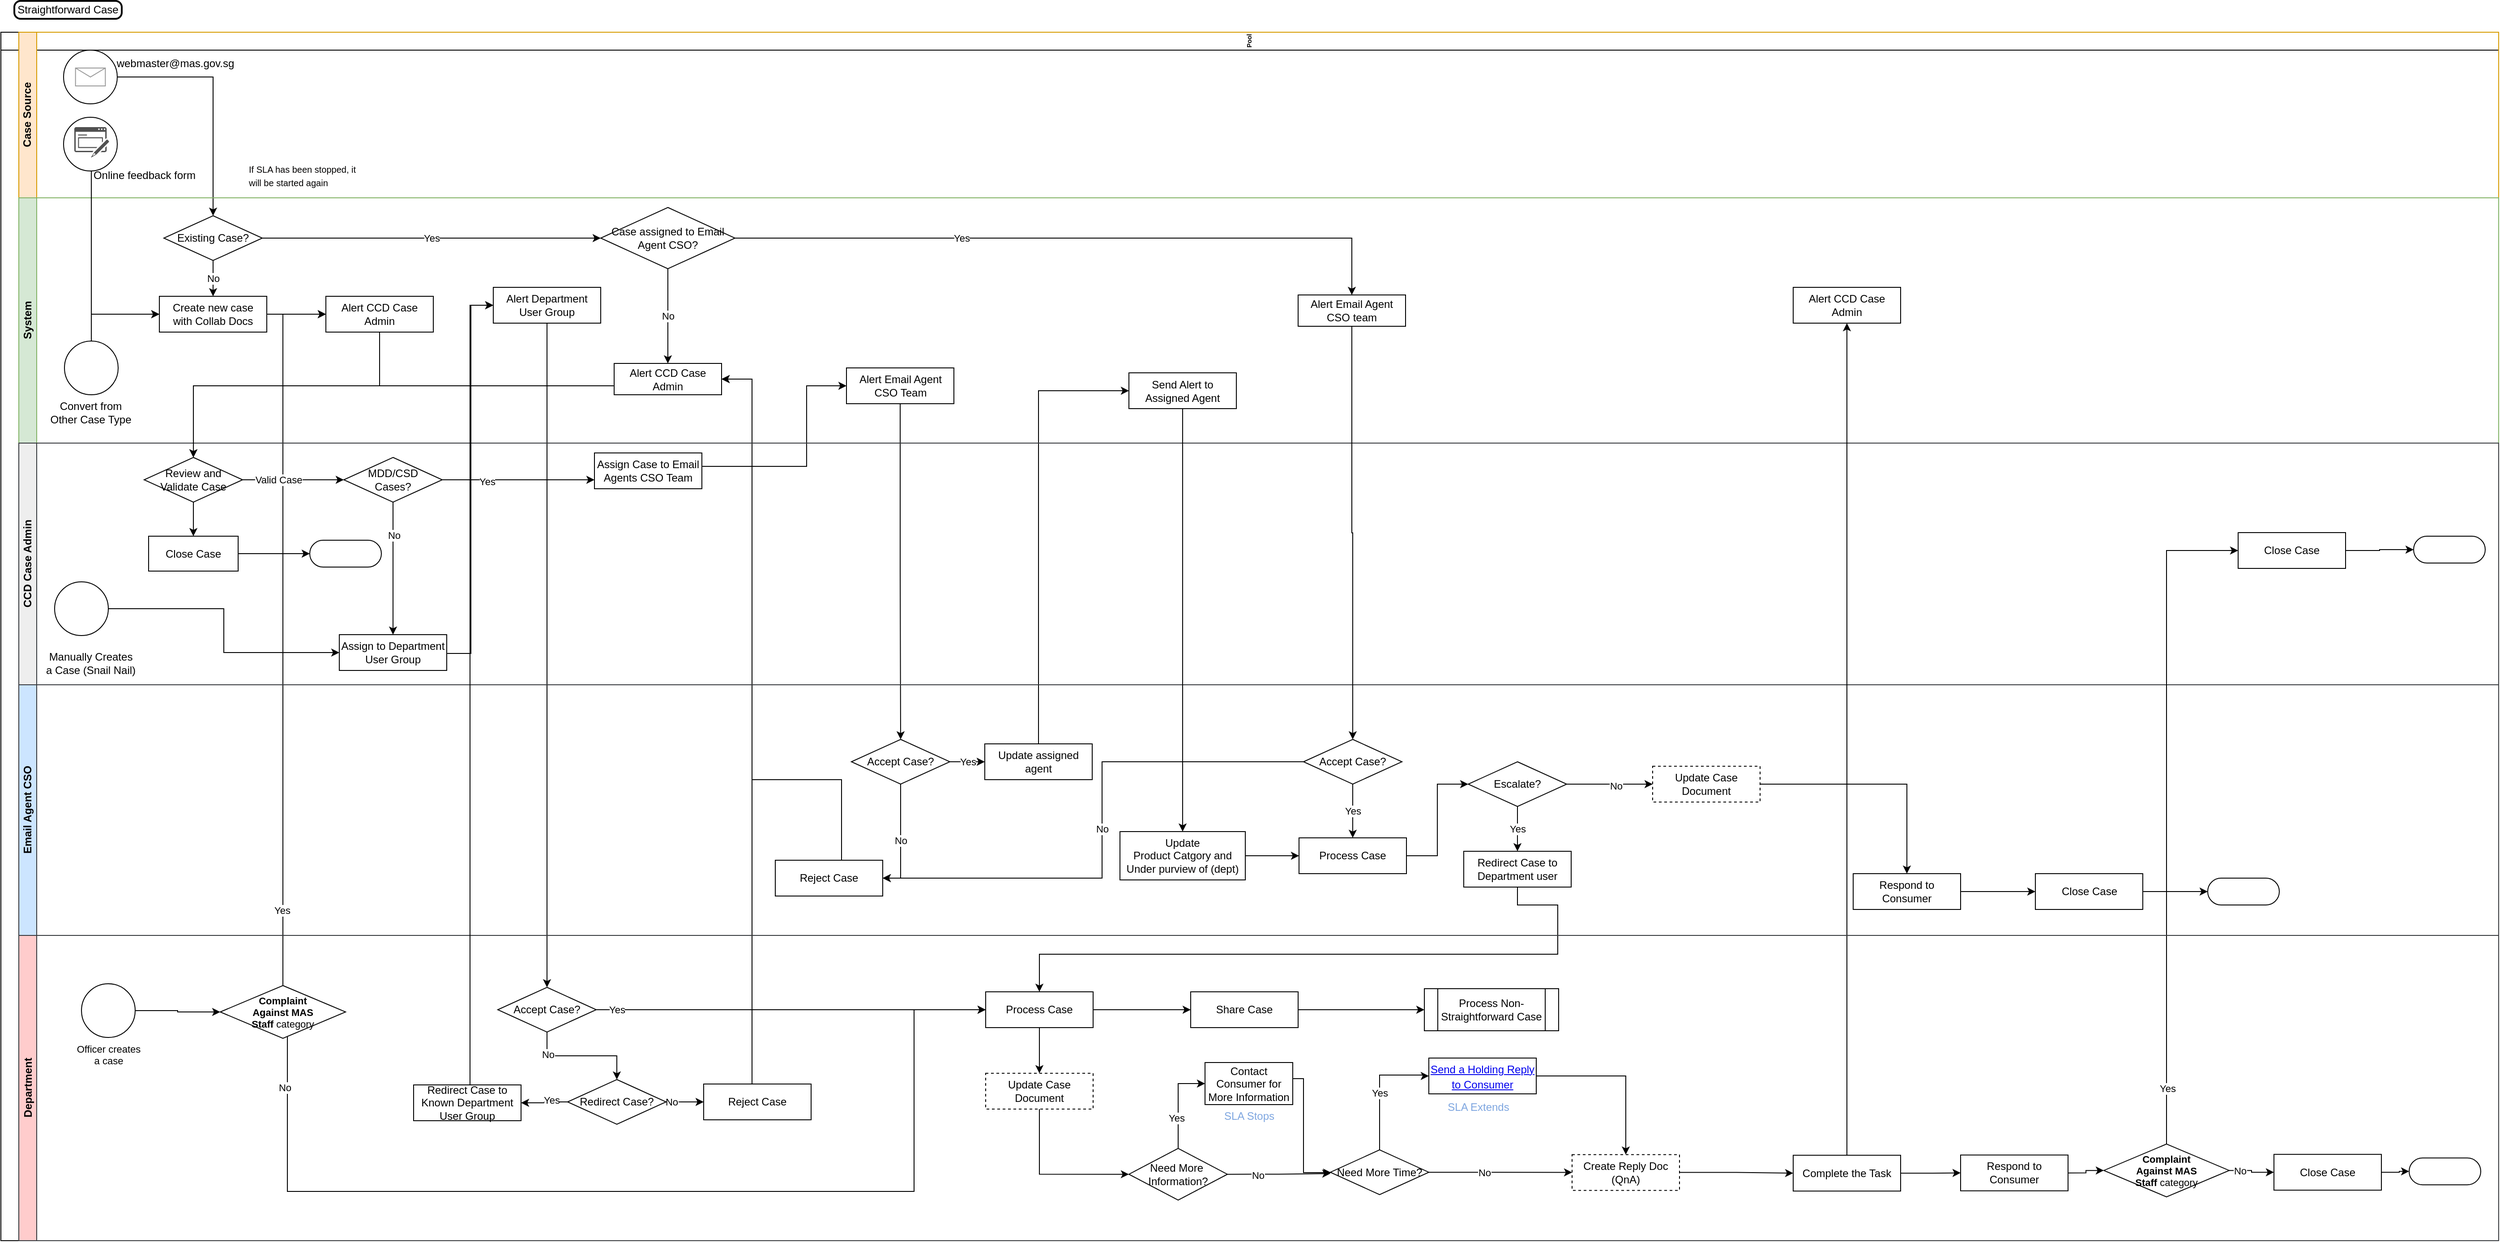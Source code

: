 <mxfile version="23.0.2" type="github" pages="2">
  <diagram id="kgpKYQtTHZ0yAKxKKP6v" name="Straightforward Case">
    <mxGraphModel dx="2017" dy="1416" grid="1" gridSize="10" guides="1" tooltips="1" connect="1" arrows="1" fold="1" page="1" pageScale="1" pageWidth="850" pageHeight="1100" math="0" shadow="0">
      <root>
        <mxCell id="0" />
        <mxCell id="1" parent="0" />
        <mxCell id="mzh-qhOiG0cxyF0jxg3i-44" value="Pool" style="swimlane;html=1;childLayout=stackLayout;resizeParent=1;resizeParentMax=0;horizontal=0;startSize=20;horizontalStack=0;fontSize=7;direction=south;" parent="1" vertex="1">
          <mxGeometry x="1595" y="185" width="2790" height="1350" as="geometry" />
        </mxCell>
        <mxCell id="mzh-qhOiG0cxyF0jxg3i-45" value="" style="edgeStyle=orthogonalEdgeStyle;rounded=0;orthogonalLoop=1;jettySize=auto;html=1;entryX=0.5;entryY=0;entryDx=0;entryDy=0;exitX=1;exitY=0.5;exitDx=0;exitDy=0;" parent="mzh-qhOiG0cxyF0jxg3i-44" source="mzh-qhOiG0cxyF0jxg3i-49" target="mzh-qhOiG0cxyF0jxg3i-55" edge="1">
          <mxGeometry relative="1" as="geometry">
            <mxPoint x="140" y="60" as="targetPoint" />
          </mxGeometry>
        </mxCell>
        <mxCell id="mzh-qhOiG0cxyF0jxg3i-48" value="Case Source" style="swimlane;html=1;startSize=20;horizontal=0;fillColor=#ffe6cc;strokeColor=#d79b00;" parent="mzh-qhOiG0cxyF0jxg3i-44" vertex="1">
          <mxGeometry x="20" width="2770" height="185" as="geometry" />
        </mxCell>
        <mxCell id="mzh-qhOiG0cxyF0jxg3i-49" value="" style="ellipse;whiteSpace=wrap;html=1;" parent="mzh-qhOiG0cxyF0jxg3i-48" vertex="1">
          <mxGeometry x="50" y="20" width="60" height="60" as="geometry" />
        </mxCell>
        <mxCell id="mzh-qhOiG0cxyF0jxg3i-50" value="" style="verticalLabelPosition=bottom;shadow=0;dashed=0;align=center;html=1;verticalAlign=top;strokeWidth=1;shape=mxgraph.mockup.misc.mail2;strokeColor=#999999;rounded=0;glass=0;" parent="mzh-qhOiG0cxyF0jxg3i-48" vertex="1">
          <mxGeometry x="63.34" y="40" width="33.33" height="20" as="geometry" />
        </mxCell>
        <mxCell id="mzh-qhOiG0cxyF0jxg3i-51" value="webmaster@mas.gov.sg" style="text;html=1;strokeColor=none;fillColor=none;align=center;verticalAlign=middle;whiteSpace=wrap;rounded=0;" parent="mzh-qhOiG0cxyF0jxg3i-48" vertex="1">
          <mxGeometry x="110" y="20" width="130" height="30" as="geometry" />
        </mxCell>
        <mxCell id="SGq8Umc2aROgRbmNm84r-17" value="" style="ellipse;whiteSpace=wrap;html=1;" parent="mzh-qhOiG0cxyF0jxg3i-48" vertex="1">
          <mxGeometry x="50.0" y="95" width="60" height="60" as="geometry" />
        </mxCell>
        <mxCell id="SGq8Umc2aROgRbmNm84r-18" value="Online feedback form" style="text;html=1;align=center;verticalAlign=middle;resizable=0;points=[];autosize=1;strokeColor=none;fillColor=none;" parent="mzh-qhOiG0cxyF0jxg3i-48" vertex="1">
          <mxGeometry x="70" y="145" width="140" height="30" as="geometry" />
        </mxCell>
        <mxCell id="SGq8Umc2aROgRbmNm84r-20" value="" style="sketch=0;pointerEvents=1;shadow=0;dashed=0;html=1;strokeColor=none;fillColor=#505050;labelPosition=center;verticalLabelPosition=bottom;verticalAlign=top;outlineConnect=0;align=center;shape=mxgraph.office.concepts.form;" parent="mzh-qhOiG0cxyF0jxg3i-48" vertex="1">
          <mxGeometry x="62" y="106" width="38.86" height="34" as="geometry" />
        </mxCell>
        <mxCell id="mzh-qhOiG0cxyF0jxg3i-120" value="&lt;font style=&quot;font-size: 10px;&quot;&gt;If SLA has been stopped, it will be started again&lt;/font&gt;" style="text;html=1;strokeColor=none;fillColor=none;align=left;verticalAlign=middle;whiteSpace=wrap;rounded=0;fontColor=#030202;" parent="mzh-qhOiG0cxyF0jxg3i-48" vertex="1">
          <mxGeometry x="255" y="145" width="123" height="30" as="geometry" />
        </mxCell>
        <mxCell id="mzh-qhOiG0cxyF0jxg3i-52" value="System" style="swimlane;html=1;startSize=20;horizontal=0;fillColor=#d5e8d4;strokeColor=#82b366;" parent="mzh-qhOiG0cxyF0jxg3i-44" vertex="1">
          <mxGeometry x="20" y="185" width="2770" height="274" as="geometry" />
        </mxCell>
        <mxCell id="mzh-qhOiG0cxyF0jxg3i-53" value="No" style="edgeStyle=orthogonalEdgeStyle;rounded=0;orthogonalLoop=1;jettySize=auto;html=1;" parent="mzh-qhOiG0cxyF0jxg3i-52" source="mzh-qhOiG0cxyF0jxg3i-55" target="mzh-qhOiG0cxyF0jxg3i-56" edge="1">
          <mxGeometry relative="1" as="geometry" />
        </mxCell>
        <mxCell id="mzh-qhOiG0cxyF0jxg3i-54" value="Yes" style="edgeStyle=orthogonalEdgeStyle;rounded=0;orthogonalLoop=1;jettySize=auto;html=1;entryX=0;entryY=0.5;entryDx=0;entryDy=0;fontColor=#000000;" parent="mzh-qhOiG0cxyF0jxg3i-52" source="mzh-qhOiG0cxyF0jxg3i-55" target="mzh-qhOiG0cxyF0jxg3i-61" edge="1">
          <mxGeometry relative="1" as="geometry" />
        </mxCell>
        <mxCell id="mzh-qhOiG0cxyF0jxg3i-55" value="Existing Case?" style="rhombus;whiteSpace=wrap;html=1;rounded=0;glass=0;" parent="mzh-qhOiG0cxyF0jxg3i-52" vertex="1">
          <mxGeometry x="162" y="20" width="110" height="50" as="geometry" />
        </mxCell>
        <mxCell id="mzh-qhOiG0cxyF0jxg3i-56" value="Create new case with&amp;nbsp;Collab Docs" style="rounded=0;whiteSpace=wrap;html=1;glass=0;shadow=0;" parent="mzh-qhOiG0cxyF0jxg3i-52" vertex="1">
          <mxGeometry x="157" y="110" width="120" height="40" as="geometry" />
        </mxCell>
        <mxCell id="mzh-qhOiG0cxyF0jxg3i-61" value="Case assigned to Email Agent CSO?" style="rhombus;whiteSpace=wrap;html=1;rounded=0;glass=0;" parent="mzh-qhOiG0cxyF0jxg3i-52" vertex="1">
          <mxGeometry x="650" y="10.75" width="150" height="68.5" as="geometry" />
        </mxCell>
        <mxCell id="mzh-qhOiG0cxyF0jxg3i-129" value="Alert Department User Group" style="rounded=0;whiteSpace=wrap;html=1;glass=0;shadow=0;" parent="mzh-qhOiG0cxyF0jxg3i-52" vertex="1">
          <mxGeometry x="530" y="100" width="120" height="40" as="geometry" />
        </mxCell>
        <mxCell id="mzh-qhOiG0cxyF0jxg3i-63" value="Alert CCD Case Admin" style="whiteSpace=wrap;html=1;rounded=0;glass=0;fontColor=#000000;" parent="mzh-qhOiG0cxyF0jxg3i-52" vertex="1">
          <mxGeometry x="665" y="185" width="120" height="35" as="geometry" />
        </mxCell>
        <mxCell id="mzh-qhOiG0cxyF0jxg3i-60" value="No" style="edgeStyle=orthogonalEdgeStyle;rounded=0;orthogonalLoop=1;jettySize=auto;html=1;entryX=0.5;entryY=0;entryDx=0;entryDy=0;fontColor=#000000;exitX=0.5;exitY=1;exitDx=0;exitDy=0;" parent="mzh-qhOiG0cxyF0jxg3i-52" source="mzh-qhOiG0cxyF0jxg3i-61" target="mzh-qhOiG0cxyF0jxg3i-63" edge="1">
          <mxGeometry relative="1" as="geometry">
            <mxPoint x="670" y="10" as="sourcePoint" />
          </mxGeometry>
        </mxCell>
        <mxCell id="04tRBFF7W2GKQMlli6Cc-475" value="Alert CCD Case Admin" style="rounded=0;whiteSpace=wrap;html=1;glass=0;shadow=0;" parent="mzh-qhOiG0cxyF0jxg3i-52" vertex="1">
          <mxGeometry x="1982" y="100" width="120" height="40" as="geometry" />
        </mxCell>
        <mxCell id="SGq8Umc2aROgRbmNm84r-23" value="Alert CCD Case Admin" style="rounded=0;whiteSpace=wrap;html=1;glass=0;shadow=0;" parent="mzh-qhOiG0cxyF0jxg3i-52" vertex="1">
          <mxGeometry x="343" y="110" width="120" height="40" as="geometry" />
        </mxCell>
        <mxCell id="mzh-qhOiG0cxyF0jxg3i-46" style="edgeStyle=orthogonalEdgeStyle;rounded=0;orthogonalLoop=1;jettySize=auto;html=1;entryX=0;entryY=0.5;entryDx=0;entryDy=0;" parent="mzh-qhOiG0cxyF0jxg3i-52" source="mzh-qhOiG0cxyF0jxg3i-56" target="SGq8Umc2aROgRbmNm84r-23" edge="1">
          <mxGeometry relative="1" as="geometry" />
        </mxCell>
        <mxCell id="SGq8Umc2aROgRbmNm84r-27" style="edgeStyle=orthogonalEdgeStyle;rounded=0;orthogonalLoop=1;jettySize=auto;html=1;entryX=0;entryY=0.5;entryDx=0;entryDy=0;exitX=0.5;exitY=0;exitDx=0;exitDy=0;" parent="mzh-qhOiG0cxyF0jxg3i-52" source="SGq8Umc2aROgRbmNm84r-25" target="mzh-qhOiG0cxyF0jxg3i-56" edge="1">
          <mxGeometry relative="1" as="geometry" />
        </mxCell>
        <mxCell id="SGq8Umc2aROgRbmNm84r-25" value="" style="ellipse;whiteSpace=wrap;html=1;" parent="mzh-qhOiG0cxyF0jxg3i-52" vertex="1">
          <mxGeometry x="51" y="160" width="60" height="60" as="geometry" />
        </mxCell>
        <mxCell id="SGq8Umc2aROgRbmNm84r-26" value="Convert from &lt;br&gt;Other Case Type" style="text;html=1;align=center;verticalAlign=middle;resizable=0;points=[];autosize=1;strokeColor=none;fillColor=none;" parent="mzh-qhOiG0cxyF0jxg3i-52" vertex="1">
          <mxGeometry x="25" y="220" width="110" height="40" as="geometry" />
        </mxCell>
        <mxCell id="mzh-qhOiG0cxyF0jxg3i-64" value="Alert Email Agent CSO Team" style="rounded=0;whiteSpace=wrap;html=1;glass=0;shadow=0;" parent="mzh-qhOiG0cxyF0jxg3i-52" vertex="1">
          <mxGeometry x="924.5" y="190" width="120" height="40" as="geometry" />
        </mxCell>
        <mxCell id="mzh-qhOiG0cxyF0jxg3i-58" style="edgeStyle=orthogonalEdgeStyle;rounded=0;orthogonalLoop=1;jettySize=auto;html=1;fontColor=#000000;exitX=1;exitY=0.5;exitDx=0;exitDy=0;" parent="mzh-qhOiG0cxyF0jxg3i-44" source="mzh-qhOiG0cxyF0jxg3i-61" target="mzh-qhOiG0cxyF0jxg3i-62" edge="1">
          <mxGeometry relative="1" as="geometry">
            <mxPoint x="765" y="165" as="sourcePoint" />
          </mxGeometry>
        </mxCell>
        <mxCell id="mzh-qhOiG0cxyF0jxg3i-59" value="Yes" style="edgeLabel;html=1;align=center;verticalAlign=middle;resizable=0;points=[];" parent="mzh-qhOiG0cxyF0jxg3i-58" vertex="1" connectable="0">
          <mxGeometry x="-0.327" relative="1" as="geometry">
            <mxPoint as="offset" />
          </mxGeometry>
        </mxCell>
        <mxCell id="mzh-qhOiG0cxyF0jxg3i-77" style="edgeStyle=orthogonalEdgeStyle;rounded=0;orthogonalLoop=1;jettySize=auto;html=1;entryX=0;entryY=0.5;entryDx=0;entryDy=0;fontColor=#000000;exitX=1;exitY=0.25;exitDx=0;exitDy=0;" parent="mzh-qhOiG0cxyF0jxg3i-44" source="mzh-qhOiG0cxyF0jxg3i-68" target="mzh-qhOiG0cxyF0jxg3i-64" edge="1">
          <mxGeometry relative="1" as="geometry">
            <Array as="points">
              <mxPoint x="783" y="485" />
              <mxPoint x="900" y="485" />
              <mxPoint x="900" y="395" />
            </Array>
          </mxGeometry>
        </mxCell>
        <mxCell id="mzh-qhOiG0cxyF0jxg3i-115" style="edgeStyle=orthogonalEdgeStyle;rounded=0;orthogonalLoop=1;jettySize=auto;html=1;exitX=0.5;exitY=0;exitDx=0;exitDy=0;entryX=1;entryY=0.5;entryDx=0;entryDy=0;" parent="mzh-qhOiG0cxyF0jxg3i-44" source="mzh-qhOiG0cxyF0jxg3i-100" target="mzh-qhOiG0cxyF0jxg3i-63" edge="1">
          <mxGeometry relative="1" as="geometry">
            <Array as="points">
              <mxPoint x="939" y="835" />
              <mxPoint x="839" y="835" />
              <mxPoint x="839" y="388" />
            </Array>
            <mxPoint x="750" y="300" as="targetPoint" />
          </mxGeometry>
        </mxCell>
        <mxCell id="mzh-qhOiG0cxyF0jxg3i-148" style="edgeStyle=orthogonalEdgeStyle;rounded=0;orthogonalLoop=1;jettySize=auto;html=1;entryX=0.5;entryY=0;entryDx=0;entryDy=0;" parent="mzh-qhOiG0cxyF0jxg3i-44" source="mzh-qhOiG0cxyF0jxg3i-129" target="mzh-qhOiG0cxyF0jxg3i-139" edge="1">
          <mxGeometry relative="1" as="geometry" />
        </mxCell>
        <mxCell id="mzh-qhOiG0cxyF0jxg3i-150" style="edgeStyle=orthogonalEdgeStyle;rounded=0;orthogonalLoop=1;jettySize=auto;html=1;entryX=1;entryY=0.5;entryDx=0;entryDy=0;exitX=0.5;exitY=0;exitDx=0;exitDy=0;" parent="mzh-qhOiG0cxyF0jxg3i-44" source="mzh-qhOiG0cxyF0jxg3i-149" target="mzh-qhOiG0cxyF0jxg3i-63" edge="1">
          <mxGeometry relative="1" as="geometry">
            <mxPoint x="760" y="336" as="targetPoint" />
            <Array as="points">
              <mxPoint x="839" y="1175" />
              <mxPoint x="839" y="387" />
            </Array>
          </mxGeometry>
        </mxCell>
        <mxCell id="SGq8Umc2aROgRbmNm84r-21" style="edgeStyle=orthogonalEdgeStyle;rounded=0;orthogonalLoop=1;jettySize=auto;html=1;entryX=0;entryY=0.5;entryDx=0;entryDy=0;" parent="mzh-qhOiG0cxyF0jxg3i-44" source="SGq8Umc2aROgRbmNm84r-17" target="mzh-qhOiG0cxyF0jxg3i-56" edge="1">
          <mxGeometry relative="1" as="geometry">
            <Array as="points">
              <mxPoint x="101" y="315" />
            </Array>
            <mxPoint x="100" y="165" as="sourcePoint" />
          </mxGeometry>
        </mxCell>
        <mxCell id="mzh-qhOiG0cxyF0jxg3i-74" value="" style="edgeStyle=orthogonalEdgeStyle;rounded=0;orthogonalLoop=1;jettySize=auto;html=1;fontColor=#FF562B;exitX=0.5;exitY=1;exitDx=0;exitDy=0;" parent="mzh-qhOiG0cxyF0jxg3i-44" source="mzh-qhOiG0cxyF0jxg3i-89" target="mzh-qhOiG0cxyF0jxg3i-106" edge="1">
          <mxGeometry relative="1" as="geometry">
            <Array as="points">
              <mxPoint x="1694" y="975" />
              <mxPoint x="1739" y="975" />
              <mxPoint x="1739" y="1030" />
              <mxPoint x="1160" y="1030" />
            </Array>
          </mxGeometry>
        </mxCell>
        <mxCell id="mzh-qhOiG0cxyF0jxg3i-91" style="edgeStyle=orthogonalEdgeStyle;rounded=0;orthogonalLoop=1;jettySize=auto;html=1;entryX=0;entryY=0.5;entryDx=0;entryDy=0;" parent="mzh-qhOiG0cxyF0jxg3i-44" source="mzh-qhOiG0cxyF0jxg3i-92" target="mzh-qhOiG0cxyF0jxg3i-96" edge="1">
          <mxGeometry relative="1" as="geometry" />
        </mxCell>
        <mxCell id="bin9GKD1Cm-y-K1DroO_-9" style="edgeStyle=orthogonalEdgeStyle;rounded=0;orthogonalLoop=1;jettySize=auto;html=1;entryX=0;entryY=0.5;entryDx=0;entryDy=0;" parent="mzh-qhOiG0cxyF0jxg3i-44" source="mzh-qhOiG0cxyF0jxg3i-142" target="SGq8Umc2aROgRbmNm84r-23" edge="1">
          <mxGeometry relative="1" as="geometry">
            <mxPoint x="325" y="151" as="targetPoint" />
            <Array as="points">
              <mxPoint x="315" y="315" />
            </Array>
          </mxGeometry>
        </mxCell>
        <mxCell id="bin9GKD1Cm-y-K1DroO_-10" value="Yes" style="edgeLabel;html=1;align=center;verticalAlign=middle;resizable=0;points=[];" parent="bin9GKD1Cm-y-K1DroO_-9" vertex="1" connectable="0">
          <mxGeometry x="-0.79" y="1" relative="1" as="geometry">
            <mxPoint as="offset" />
          </mxGeometry>
        </mxCell>
        <mxCell id="mzh-qhOiG0cxyF0jxg3i-78" style="edgeStyle=orthogonalEdgeStyle;rounded=0;orthogonalLoop=1;jettySize=auto;html=1;fontColor=#000000;exitX=0.5;exitY=1;exitDx=0;exitDy=0;entryX=0.5;entryY=0;entryDx=0;entryDy=0;" parent="mzh-qhOiG0cxyF0jxg3i-44" source="mzh-qhOiG0cxyF0jxg3i-64" target="mzh-qhOiG0cxyF0jxg3i-99" edge="1">
          <mxGeometry relative="1" as="geometry">
            <mxPoint x="1047.5" y="782" as="targetPoint" />
          </mxGeometry>
        </mxCell>
        <mxCell id="mzh-qhOiG0cxyF0jxg3i-114" style="edgeStyle=orthogonalEdgeStyle;rounded=0;orthogonalLoop=1;jettySize=auto;html=1;entryX=0;entryY=0.5;entryDx=0;entryDy=0;exitX=0.5;exitY=0;exitDx=0;exitDy=0;" parent="mzh-qhOiG0cxyF0jxg3i-44" source="mzh-qhOiG0cxyF0jxg3i-80" target="mzh-qhOiG0cxyF0jxg3i-57" edge="1">
          <mxGeometry relative="1" as="geometry" />
        </mxCell>
        <mxCell id="mzh-qhOiG0cxyF0jxg3i-97" value="Yes" style="edgeStyle=orthogonalEdgeStyle;rounded=0;orthogonalLoop=1;jettySize=auto;html=1;entryX=0;entryY=0.5;entryDx=0;entryDy=0;" parent="mzh-qhOiG0cxyF0jxg3i-44" source="mzh-qhOiG0cxyF0jxg3i-99" target="mzh-qhOiG0cxyF0jxg3i-80" edge="1">
          <mxGeometry relative="1" as="geometry" />
        </mxCell>
        <mxCell id="mzh-qhOiG0cxyF0jxg3i-65" value="CCD Case Admin" style="swimlane;html=1;startSize=20;horizontal=0;fillColor=#eeeeee;strokeColor=#36393d;" parent="mzh-qhOiG0cxyF0jxg3i-44" vertex="1">
          <mxGeometry x="20" y="459" width="2770" height="270" as="geometry">
            <mxRectangle x="20" y="454" width="2790" height="30" as="alternateBounds" />
          </mxGeometry>
        </mxCell>
        <mxCell id="jqQjSjmS53fEopU52SXQ-12" style="edgeStyle=orthogonalEdgeStyle;rounded=0;orthogonalLoop=1;jettySize=auto;html=1;" edge="1" parent="mzh-qhOiG0cxyF0jxg3i-65" source="mzh-qhOiG0cxyF0jxg3i-72" target="mzh-qhOiG0cxyF0jxg3i-122">
          <mxGeometry relative="1" as="geometry" />
        </mxCell>
        <mxCell id="jqQjSjmS53fEopU52SXQ-13" value="No" style="edgeLabel;html=1;align=center;verticalAlign=middle;resizable=0;points=[];" vertex="1" connectable="0" parent="jqQjSjmS53fEopU52SXQ-12">
          <mxGeometry x="-0.506" y="1" relative="1" as="geometry">
            <mxPoint as="offset" />
          </mxGeometry>
        </mxCell>
        <mxCell id="mzh-qhOiG0cxyF0jxg3i-72" value="MDD/CSD &lt;br&gt;Cases?" style="rhombus;whiteSpace=wrap;html=1;rounded=0;glass=0;" parent="mzh-qhOiG0cxyF0jxg3i-65" vertex="1">
          <mxGeometry x="363" y="16" width="110" height="50" as="geometry" />
        </mxCell>
        <mxCell id="mzh-qhOiG0cxyF0jxg3i-68" value="Assign Case to Email Agents CSO Team" style="rounded=0;whiteSpace=wrap;html=1;glass=0;shadow=0;" parent="mzh-qhOiG0cxyF0jxg3i-65" vertex="1">
          <mxGeometry x="643" y="11" width="120" height="40" as="geometry" />
        </mxCell>
        <mxCell id="mzh-qhOiG0cxyF0jxg3i-69" style="edgeStyle=orthogonalEdgeStyle;rounded=0;orthogonalLoop=1;jettySize=auto;html=1;entryX=0;entryY=0.75;entryDx=0;entryDy=0;fontColor=#FF562B;exitX=1;exitY=0.5;exitDx=0;exitDy=0;" parent="mzh-qhOiG0cxyF0jxg3i-65" source="mzh-qhOiG0cxyF0jxg3i-72" target="mzh-qhOiG0cxyF0jxg3i-68" edge="1">
          <mxGeometry relative="1" as="geometry">
            <mxPoint x="645" y="95" as="sourcePoint" />
          </mxGeometry>
        </mxCell>
        <mxCell id="jqQjSjmS53fEopU52SXQ-21" value="Yes" style="edgeLabel;html=1;align=center;verticalAlign=middle;resizable=0;points=[];" vertex="1" connectable="0" parent="mzh-qhOiG0cxyF0jxg3i-69">
          <mxGeometry x="-0.415" y="-2" relative="1" as="geometry">
            <mxPoint as="offset" />
          </mxGeometry>
        </mxCell>
        <mxCell id="mzh-qhOiG0cxyF0jxg3i-122" value="Assign to Department User Group" style="rounded=0;whiteSpace=wrap;html=1;glass=0;shadow=0;" parent="mzh-qhOiG0cxyF0jxg3i-65" vertex="1">
          <mxGeometry x="358" y="214" width="120" height="40" as="geometry" />
        </mxCell>
        <mxCell id="bin9GKD1Cm-y-K1DroO_-8" style="edgeStyle=orthogonalEdgeStyle;rounded=0;orthogonalLoop=1;jettySize=auto;html=1;entryX=0;entryY=0.5;entryDx=0;entryDy=0;" parent="mzh-qhOiG0cxyF0jxg3i-65" source="mzh-qhOiG0cxyF0jxg3i-128" target="mzh-qhOiG0cxyF0jxg3i-122" edge="1">
          <mxGeometry relative="1" as="geometry" />
        </mxCell>
        <mxCell id="mzh-qhOiG0cxyF0jxg3i-128" value="" style="verticalLabelPosition=bottom;verticalAlign=top;html=1;shape=mxgraph.flowchart.on-page_reference;" parent="mzh-qhOiG0cxyF0jxg3i-65" vertex="1">
          <mxGeometry x="40" y="155" width="60" height="60" as="geometry" />
        </mxCell>
        <mxCell id="bin9GKD1Cm-y-K1DroO_-5" value="Manually Creates &lt;br&gt;a Case (Snail Nail)" style="text;html=1;align=center;verticalAlign=middle;resizable=0;points=[];autosize=1;strokeColor=none;fillColor=none;" parent="mzh-qhOiG0cxyF0jxg3i-65" vertex="1">
          <mxGeometry x="20" y="226" width="120" height="40" as="geometry" />
        </mxCell>
        <mxCell id="z1x1k15FEQPhoCJQvHdt-3" style="edgeStyle=orthogonalEdgeStyle;rounded=0;orthogonalLoop=1;jettySize=auto;html=1;" edge="1" parent="mzh-qhOiG0cxyF0jxg3i-65" source="jtOGK0E_JjtqUtk7tNXq-4" target="jtOGK0E_JjtqUtk7tNXq-5">
          <mxGeometry relative="1" as="geometry" />
        </mxCell>
        <mxCell id="jtOGK0E_JjtqUtk7tNXq-4" value="Close Case" style="whiteSpace=wrap;html=1;rounded=0;glass=0;" parent="mzh-qhOiG0cxyF0jxg3i-65" vertex="1">
          <mxGeometry x="2479" y="100.0" width="120" height="40" as="geometry" />
        </mxCell>
        <mxCell id="jtOGK0E_JjtqUtk7tNXq-5" value="" style="html=1;dashed=0;whitespace=wrap;shape=mxgraph.dfd.start;" parent="mzh-qhOiG0cxyF0jxg3i-65" vertex="1">
          <mxGeometry x="2675" y="104.0" width="80" height="30" as="geometry" />
        </mxCell>
        <mxCell id="jqQjSjmS53fEopU52SXQ-10" value="" style="edgeStyle=orthogonalEdgeStyle;rounded=0;orthogonalLoop=1;jettySize=auto;html=1;" edge="1" parent="mzh-qhOiG0cxyF0jxg3i-65" source="jqQjSjmS53fEopU52SXQ-1" target="jqQjSjmS53fEopU52SXQ-9">
          <mxGeometry relative="1" as="geometry" />
        </mxCell>
        <mxCell id="jqQjSjmS53fEopU52SXQ-1" value="Review and Validate Case" style="rhombus;whiteSpace=wrap;html=1;rounded=0;glass=0;" vertex="1" parent="mzh-qhOiG0cxyF0jxg3i-65">
          <mxGeometry x="140" y="16" width="110" height="50" as="geometry" />
        </mxCell>
        <mxCell id="mzh-qhOiG0cxyF0jxg3i-66" style="edgeStyle=orthogonalEdgeStyle;rounded=0;orthogonalLoop=1;jettySize=auto;html=1;entryX=0;entryY=0.5;entryDx=0;entryDy=0;exitX=1;exitY=0.5;exitDx=0;exitDy=0;" parent="mzh-qhOiG0cxyF0jxg3i-65" source="jqQjSjmS53fEopU52SXQ-1" target="mzh-qhOiG0cxyF0jxg3i-72" edge="1">
          <mxGeometry relative="1" as="geometry" />
        </mxCell>
        <mxCell id="jqQjSjmS53fEopU52SXQ-6" value="Valid Case" style="edgeLabel;html=1;align=center;verticalAlign=middle;resizable=0;points=[];" vertex="1" connectable="0" parent="mzh-qhOiG0cxyF0jxg3i-66">
          <mxGeometry x="-0.291" relative="1" as="geometry">
            <mxPoint as="offset" />
          </mxGeometry>
        </mxCell>
        <mxCell id="jqQjSjmS53fEopU52SXQ-7" value="" style="html=1;dashed=0;whitespace=wrap;shape=mxgraph.dfd.start;" vertex="1" parent="mzh-qhOiG0cxyF0jxg3i-65">
          <mxGeometry x="325" y="108.5" width="80" height="30" as="geometry" />
        </mxCell>
        <mxCell id="jqQjSjmS53fEopU52SXQ-11" value="" style="edgeStyle=orthogonalEdgeStyle;rounded=0;orthogonalLoop=1;jettySize=auto;html=1;" edge="1" parent="mzh-qhOiG0cxyF0jxg3i-65" source="jqQjSjmS53fEopU52SXQ-9" target="jqQjSjmS53fEopU52SXQ-7">
          <mxGeometry relative="1" as="geometry" />
        </mxCell>
        <mxCell id="jqQjSjmS53fEopU52SXQ-9" value="Close Case" style="rounded=0;whiteSpace=wrap;html=1;glass=0;shadow=0;" vertex="1" parent="mzh-qhOiG0cxyF0jxg3i-65">
          <mxGeometry x="145" y="104" width="100" height="39" as="geometry" />
        </mxCell>
        <mxCell id="mzh-qhOiG0cxyF0jxg3i-79" value="Email Agent CSO" style="swimlane;html=1;startSize=20;horizontal=0;fillColor=#cce5ff;strokeColor=#36393d;" parent="mzh-qhOiG0cxyF0jxg3i-44" vertex="1">
          <mxGeometry x="20" y="729" width="2770" height="280" as="geometry" />
        </mxCell>
        <mxCell id="mzh-qhOiG0cxyF0jxg3i-89" value="Redirect Case to Department user" style="whiteSpace=wrap;html=1;rounded=0;glass=0;" parent="mzh-qhOiG0cxyF0jxg3i-79" vertex="1">
          <mxGeometry x="1614" y="186" width="120" height="40" as="geometry" />
        </mxCell>
        <mxCell id="mzh-qhOiG0cxyF0jxg3i-92" value="Respond to Consumer" style="whiteSpace=wrap;html=1;rounded=0;glass=0;" parent="mzh-qhOiG0cxyF0jxg3i-79" vertex="1">
          <mxGeometry x="2049" y="211" width="120" height="40" as="geometry" />
        </mxCell>
        <mxCell id="mzh-qhOiG0cxyF0jxg3i-80" value="Update assigned agent" style="rounded=0;whiteSpace=wrap;html=1;glass=0;shadow=0;" parent="mzh-qhOiG0cxyF0jxg3i-79" vertex="1">
          <mxGeometry x="1079" y="66" width="120" height="40" as="geometry" />
        </mxCell>
        <mxCell id="mzh-qhOiG0cxyF0jxg3i-82" value="Update &lt;br&gt;&lt;font color=&quot;#030202&quot;&gt;Product Catgory and Under purview of (dept)&lt;/font&gt;" style="whiteSpace=wrap;html=1;rounded=0;glass=0;" parent="mzh-qhOiG0cxyF0jxg3i-79" vertex="1">
          <mxGeometry x="1230" y="164" width="140" height="54" as="geometry" />
        </mxCell>
        <mxCell id="mzh-qhOiG0cxyF0jxg3i-84" value="Process Case" style="whiteSpace=wrap;html=1;rounded=0;glass=0;" parent="mzh-qhOiG0cxyF0jxg3i-79" vertex="1">
          <mxGeometry x="1430" y="171" width="120" height="40" as="geometry" />
        </mxCell>
        <mxCell id="mzh-qhOiG0cxyF0jxg3i-81" style="edgeStyle=orthogonalEdgeStyle;rounded=0;orthogonalLoop=1;jettySize=auto;html=1;fontColor=#FF562B;entryX=0;entryY=0.5;entryDx=0;entryDy=0;" parent="mzh-qhOiG0cxyF0jxg3i-79" source="mzh-qhOiG0cxyF0jxg3i-82" target="mzh-qhOiG0cxyF0jxg3i-84" edge="1">
          <mxGeometry relative="1" as="geometry" />
        </mxCell>
        <mxCell id="mzh-qhOiG0cxyF0jxg3i-103" value="Accept Case?" style="rhombus;whiteSpace=wrap;html=1;rounded=0;glass=0;" parent="mzh-qhOiG0cxyF0jxg3i-79" vertex="1">
          <mxGeometry x="1435" y="61" width="110" height="50" as="geometry" />
        </mxCell>
        <mxCell id="mzh-qhOiG0cxyF0jxg3i-101" value="Yes" style="edgeStyle=orthogonalEdgeStyle;rounded=0;orthogonalLoop=1;jettySize=auto;html=1;" parent="mzh-qhOiG0cxyF0jxg3i-79" source="mzh-qhOiG0cxyF0jxg3i-103" target="mzh-qhOiG0cxyF0jxg3i-84" edge="1">
          <mxGeometry relative="1" as="geometry" />
        </mxCell>
        <mxCell id="mzh-qhOiG0cxyF0jxg3i-85" value="Escalate?" style="rhombus;whiteSpace=wrap;html=1;rounded=0;glass=0;" parent="mzh-qhOiG0cxyF0jxg3i-79" vertex="1">
          <mxGeometry x="1619" y="86" width="110" height="50" as="geometry" />
        </mxCell>
        <mxCell id="mzh-qhOiG0cxyF0jxg3i-90" value="&lt;font color=&quot;#030202&quot;&gt;Yes&lt;/font&gt;" style="edgeStyle=orthogonalEdgeStyle;rounded=0;orthogonalLoop=1;jettySize=auto;html=1;entryX=0.5;entryY=0;entryDx=0;entryDy=0;fontColor=#FF562B;strokeColor=#030202;" parent="mzh-qhOiG0cxyF0jxg3i-79" source="mzh-qhOiG0cxyF0jxg3i-85" target="mzh-qhOiG0cxyF0jxg3i-89" edge="1">
          <mxGeometry relative="1" as="geometry" />
        </mxCell>
        <mxCell id="mzh-qhOiG0cxyF0jxg3i-83" style="edgeStyle=orthogonalEdgeStyle;rounded=0;orthogonalLoop=1;jettySize=auto;html=1;entryX=0;entryY=0.5;entryDx=0;entryDy=0;fontColor=#FF562B;" parent="mzh-qhOiG0cxyF0jxg3i-79" source="mzh-qhOiG0cxyF0jxg3i-84" target="mzh-qhOiG0cxyF0jxg3i-85" edge="1">
          <mxGeometry relative="1" as="geometry" />
        </mxCell>
        <mxCell id="mzh-qhOiG0cxyF0jxg3i-100" value="Reject Case" style="rounded=0;whiteSpace=wrap;html=1;glass=0;shadow=0;" parent="mzh-qhOiG0cxyF0jxg3i-79" vertex="1">
          <mxGeometry x="845" y="196" width="120" height="40" as="geometry" />
        </mxCell>
        <mxCell id="mzh-qhOiG0cxyF0jxg3i-102" value="No" style="edgeStyle=orthogonalEdgeStyle;rounded=0;orthogonalLoop=1;jettySize=auto;html=1;exitX=0;exitY=0.5;exitDx=0;exitDy=0;entryX=1;entryY=0.5;entryDx=0;entryDy=0;" parent="mzh-qhOiG0cxyF0jxg3i-79" source="mzh-qhOiG0cxyF0jxg3i-103" target="mzh-qhOiG0cxyF0jxg3i-100" edge="1">
          <mxGeometry relative="1" as="geometry">
            <Array as="points">
              <mxPoint x="1210" y="86" />
              <mxPoint x="1210" y="216" />
            </Array>
            <mxPoint x="1069" y="176" as="targetPoint" />
          </mxGeometry>
        </mxCell>
        <mxCell id="mzh-qhOiG0cxyF0jxg3i-86" value="Update Case Document" style="whiteSpace=wrap;html=1;rounded=0;glass=0;dashed=1;" parent="mzh-qhOiG0cxyF0jxg3i-79" vertex="1">
          <mxGeometry x="1825" y="91" width="120" height="40" as="geometry" />
        </mxCell>
        <mxCell id="mzh-qhOiG0cxyF0jxg3i-87" style="edgeStyle=orthogonalEdgeStyle;rounded=0;orthogonalLoop=1;jettySize=auto;html=1;entryX=0;entryY=0.5;entryDx=0;entryDy=0;fontColor=#FF562B;" parent="mzh-qhOiG0cxyF0jxg3i-79" source="mzh-qhOiG0cxyF0jxg3i-85" target="mzh-qhOiG0cxyF0jxg3i-86" edge="1">
          <mxGeometry relative="1" as="geometry" />
        </mxCell>
        <mxCell id="mzh-qhOiG0cxyF0jxg3i-88" value="No" style="edgeLabel;html=1;align=center;verticalAlign=middle;resizable=0;points=[];" parent="mzh-qhOiG0cxyF0jxg3i-87" vertex="1" connectable="0">
          <mxGeometry x="0.143" y="-2" relative="1" as="geometry">
            <mxPoint as="offset" />
          </mxGeometry>
        </mxCell>
        <mxCell id="mzh-qhOiG0cxyF0jxg3i-95" style="edgeStyle=orthogonalEdgeStyle;rounded=0;orthogonalLoop=1;jettySize=auto;html=1;" parent="mzh-qhOiG0cxyF0jxg3i-79" source="mzh-qhOiG0cxyF0jxg3i-86" target="mzh-qhOiG0cxyF0jxg3i-92" edge="1">
          <mxGeometry relative="1" as="geometry">
            <mxPoint x="1915" y="231" as="targetPoint" />
          </mxGeometry>
        </mxCell>
        <mxCell id="mzh-qhOiG0cxyF0jxg3i-116" value="" style="html=1;dashed=0;whitespace=wrap;shape=mxgraph.dfd.start;fontColor=#000000;" parent="mzh-qhOiG0cxyF0jxg3i-79" vertex="1">
          <mxGeometry x="2445" y="216" width="80" height="30" as="geometry" />
        </mxCell>
        <mxCell id="mzh-qhOiG0cxyF0jxg3i-47" style="edgeStyle=orthogonalEdgeStyle;rounded=0;orthogonalLoop=1;jettySize=auto;html=1;" parent="mzh-qhOiG0cxyF0jxg3i-44" source="mzh-qhOiG0cxyF0jxg3i-57" target="mzh-qhOiG0cxyF0jxg3i-82" edge="1">
          <mxGeometry relative="1" as="geometry" />
        </mxCell>
        <mxCell id="mzh-qhOiG0cxyF0jxg3i-75" style="edgeStyle=orthogonalEdgeStyle;rounded=0;orthogonalLoop=1;jettySize=auto;html=1;entryX=0.5;entryY=0;entryDx=0;entryDy=0;fontColor=#000000;" parent="mzh-qhOiG0cxyF0jxg3i-44" source="mzh-qhOiG0cxyF0jxg3i-62" target="mzh-qhOiG0cxyF0jxg3i-103" edge="1">
          <mxGeometry relative="1" as="geometry" />
        </mxCell>
        <mxCell id="mzh-qhOiG0cxyF0jxg3i-98" value="No" style="edgeStyle=orthogonalEdgeStyle;rounded=0;orthogonalLoop=1;jettySize=auto;html=1;entryX=1;entryY=0.5;entryDx=0;entryDy=0;exitX=0.5;exitY=1;exitDx=0;exitDy=0;" parent="mzh-qhOiG0cxyF0jxg3i-44" source="mzh-qhOiG0cxyF0jxg3i-99" target="mzh-qhOiG0cxyF0jxg3i-100" edge="1">
          <mxGeometry relative="1" as="geometry" />
        </mxCell>
        <mxCell id="bin9GKD1Cm-y-K1DroO_-27" style="edgeStyle=orthogonalEdgeStyle;rounded=0;orthogonalLoop=1;jettySize=auto;html=1;" parent="mzh-qhOiG0cxyF0jxg3i-44" source="04tRBFF7W2GKQMlli6Cc-470" target="04tRBFF7W2GKQMlli6Cc-475" edge="1">
          <mxGeometry relative="1" as="geometry" />
        </mxCell>
        <mxCell id="jtOGK0E_JjtqUtk7tNXq-6" style="edgeStyle=orthogonalEdgeStyle;rounded=0;orthogonalLoop=1;jettySize=auto;html=1;entryX=0;entryY=0.5;entryDx=0;entryDy=0;" parent="mzh-qhOiG0cxyF0jxg3i-44" source="jtOGK0E_JjtqUtk7tNXq-1" target="jtOGK0E_JjtqUtk7tNXq-4" edge="1">
          <mxGeometry relative="1" as="geometry">
            <Array as="points">
              <mxPoint x="2419" y="579" />
            </Array>
          </mxGeometry>
        </mxCell>
        <mxCell id="jtOGK0E_JjtqUtk7tNXq-7" value="Yes" style="edgeLabel;html=1;align=center;verticalAlign=middle;resizable=0;points=[];" parent="jtOGK0E_JjtqUtk7tNXq-6" vertex="1" connectable="0">
          <mxGeometry x="-0.832" y="-1" relative="1" as="geometry">
            <mxPoint as="offset" />
          </mxGeometry>
        </mxCell>
        <mxCell id="mzh-qhOiG0cxyF0jxg3i-76" style="edgeStyle=orthogonalEdgeStyle;rounded=0;orthogonalLoop=1;jettySize=auto;html=1;entryX=0.5;entryY=0;entryDx=0;entryDy=0;fontColor=#000000;exitX=0;exitY=0.5;exitDx=0;exitDy=0;" parent="mzh-qhOiG0cxyF0jxg3i-44" source="mzh-qhOiG0cxyF0jxg3i-63" target="jqQjSjmS53fEopU52SXQ-1" edge="1">
          <mxGeometry relative="1" as="geometry">
            <Array as="points">
              <mxPoint x="685" y="395" />
              <mxPoint x="215" y="395" />
            </Array>
          </mxGeometry>
        </mxCell>
        <mxCell id="jqQjSjmS53fEopU52SXQ-5" style="edgeStyle=orthogonalEdgeStyle;rounded=0;orthogonalLoop=1;jettySize=auto;html=1;exitX=0.5;exitY=1;exitDx=0;exitDy=0;" edge="1" parent="mzh-qhOiG0cxyF0jxg3i-44" source="SGq8Umc2aROgRbmNm84r-23" target="jqQjSjmS53fEopU52SXQ-1">
          <mxGeometry relative="1" as="geometry">
            <Array as="points">
              <mxPoint x="423" y="395" />
              <mxPoint x="215" y="395" />
            </Array>
          </mxGeometry>
        </mxCell>
        <mxCell id="jqQjSjmS53fEopU52SXQ-14" style="edgeStyle=orthogonalEdgeStyle;rounded=0;orthogonalLoop=1;jettySize=auto;html=1;entryX=0;entryY=0.5;entryDx=0;entryDy=0;" edge="1" parent="mzh-qhOiG0cxyF0jxg3i-44" source="mzh-qhOiG0cxyF0jxg3i-122" target="mzh-qhOiG0cxyF0jxg3i-129">
          <mxGeometry relative="1" as="geometry">
            <Array as="points">
              <mxPoint x="525" y="694" />
              <mxPoint x="525" y="305" />
            </Array>
          </mxGeometry>
        </mxCell>
        <mxCell id="mzh-qhOiG0cxyF0jxg3i-104" value="Department" style="swimlane;html=1;startSize=20;horizontal=0;fillColor=#ffcccc;strokeColor=#36393d;" parent="mzh-qhOiG0cxyF0jxg3i-44" vertex="1">
          <mxGeometry x="20" y="1009" width="2770" height="341" as="geometry" />
        </mxCell>
        <mxCell id="mzh-qhOiG0cxyF0jxg3i-57" value="Send Alert to Assigned Agent" style="rounded=0;whiteSpace=wrap;html=1;glass=0;shadow=0;" parent="mzh-qhOiG0cxyF0jxg3i-104" vertex="1">
          <mxGeometry x="1240" y="-628.5" width="120" height="40" as="geometry" />
        </mxCell>
        <mxCell id="mzh-qhOiG0cxyF0jxg3i-62" value="Alert Email Agent CSO team" style="whiteSpace=wrap;html=1;rounded=0;glass=0;" parent="mzh-qhOiG0cxyF0jxg3i-104" vertex="1">
          <mxGeometry x="1429" y="-715.5" width="120" height="35" as="geometry" />
        </mxCell>
        <mxCell id="mzh-qhOiG0cxyF0jxg3i-96" value="Close Case" style="whiteSpace=wrap;html=1;rounded=0;glass=0;" parent="mzh-qhOiG0cxyF0jxg3i-104" vertex="1">
          <mxGeometry x="2252.5" y="-69" width="120" height="40" as="geometry" />
        </mxCell>
        <mxCell id="mzh-qhOiG0cxyF0jxg3i-99" value="Accept Case?" style="rhombus;whiteSpace=wrap;html=1;rounded=0;glass=0;" parent="mzh-qhOiG0cxyF0jxg3i-104" vertex="1">
          <mxGeometry x="930" y="-219" width="110" height="50" as="geometry" />
        </mxCell>
        <mxCell id="SGq8Umc2aROgRbmNm84r-9" style="edgeStyle=orthogonalEdgeStyle;rounded=0;orthogonalLoop=1;jettySize=auto;html=1;entryX=0;entryY=0.5;entryDx=0;entryDy=0;" parent="mzh-qhOiG0cxyF0jxg3i-104" source="mzh-qhOiG0cxyF0jxg3i-106" target="SGq8Umc2aROgRbmNm84r-8" edge="1">
          <mxGeometry relative="1" as="geometry" />
        </mxCell>
        <mxCell id="gBfLLdMYK_lTZkEm4747-1" style="edgeStyle=orthogonalEdgeStyle;rounded=0;orthogonalLoop=1;jettySize=auto;html=1;entryX=0.5;entryY=0;entryDx=0;entryDy=0;" parent="mzh-qhOiG0cxyF0jxg3i-104" source="mzh-qhOiG0cxyF0jxg3i-106" target="mzh-qhOiG0cxyF0jxg3i-108" edge="1">
          <mxGeometry relative="1" as="geometry" />
        </mxCell>
        <mxCell id="mzh-qhOiG0cxyF0jxg3i-106" value="Process Case" style="whiteSpace=wrap;html=1;rounded=0;glass=0;" parent="mzh-qhOiG0cxyF0jxg3i-104" vertex="1">
          <mxGeometry x="1080" y="63" width="120" height="40" as="geometry" />
        </mxCell>
        <mxCell id="mzh-qhOiG0cxyF0jxg3i-108" value="Update Case Document" style="whiteSpace=wrap;html=1;rounded=0;glass=0;dashed=1;" parent="mzh-qhOiG0cxyF0jxg3i-104" vertex="1">
          <mxGeometry x="1080" y="154" width="120" height="40" as="geometry" />
        </mxCell>
        <mxCell id="jtOGK0E_JjtqUtk7tNXq-8" style="edgeStyle=orthogonalEdgeStyle;rounded=0;orthogonalLoop=1;jettySize=auto;html=1;entryX=0;entryY=0.5;entryDx=0;entryDy=0;" parent="mzh-qhOiG0cxyF0jxg3i-104" source="mzh-qhOiG0cxyF0jxg3i-110" target="04tRBFF7W2GKQMlli6Cc-470" edge="1">
          <mxGeometry relative="1" as="geometry" />
        </mxCell>
        <mxCell id="mzh-qhOiG0cxyF0jxg3i-110" value="Create Reply Doc&lt;br&gt;(QnA)" style="whiteSpace=wrap;html=1;rounded=0;glass=0;dashed=1;" parent="mzh-qhOiG0cxyF0jxg3i-104" vertex="1">
          <mxGeometry x="1735" y="244.82" width="120" height="40" as="geometry" />
        </mxCell>
        <mxCell id="mzh-qhOiG0cxyF0jxg3i-111" value="Respond to Consumer" style="whiteSpace=wrap;html=1;rounded=0;glass=0;" parent="mzh-qhOiG0cxyF0jxg3i-104" vertex="1">
          <mxGeometry x="2169" y="245.32" width="120" height="40" as="geometry" />
        </mxCell>
        <mxCell id="mzh-qhOiG0cxyF0jxg3i-113" style="edgeStyle=orthogonalEdgeStyle;rounded=0;orthogonalLoop=1;jettySize=auto;html=1;entryX=0;entryY=0.5;entryDx=0;entryDy=0;exitX=1;exitY=0.5;exitDx=0;exitDy=0;" parent="mzh-qhOiG0cxyF0jxg3i-104" source="mzh-qhOiG0cxyF0jxg3i-111" target="jtOGK0E_JjtqUtk7tNXq-1" edge="1">
          <mxGeometry relative="1" as="geometry" />
        </mxCell>
        <mxCell id="mzh-qhOiG0cxyF0jxg3i-112" value="Close Case" style="whiteSpace=wrap;html=1;rounded=0;glass=0;" parent="mzh-qhOiG0cxyF0jxg3i-104" vertex="1">
          <mxGeometry x="2519" y="244.6" width="120" height="40" as="geometry" />
        </mxCell>
        <mxCell id="mzh-qhOiG0cxyF0jxg3i-118" value="" style="html=1;dashed=0;whitespace=wrap;shape=mxgraph.dfd.start;fontColor=#000000;" parent="mzh-qhOiG0cxyF0jxg3i-104" vertex="1">
          <mxGeometry x="2670" y="248.6" width="80" height="30" as="geometry" />
        </mxCell>
        <mxCell id="mzh-qhOiG0cxyF0jxg3i-119" style="edgeStyle=orthogonalEdgeStyle;rounded=0;orthogonalLoop=1;jettySize=auto;html=1;" parent="mzh-qhOiG0cxyF0jxg3i-104" source="mzh-qhOiG0cxyF0jxg3i-112" target="mzh-qhOiG0cxyF0jxg3i-118" edge="1">
          <mxGeometry relative="1" as="geometry" />
        </mxCell>
        <mxCell id="04tRBFF7W2GKQMlli6Cc-309" style="edgeStyle=orthogonalEdgeStyle;rounded=0;orthogonalLoop=1;jettySize=auto;html=1;" parent="mzh-qhOiG0cxyF0jxg3i-104" source="mzh-qhOiG0cxyF0jxg3i-132" target="mzh-qhOiG0cxyF0jxg3i-142" edge="1">
          <mxGeometry relative="1" as="geometry" />
        </mxCell>
        <mxCell id="mzh-qhOiG0cxyF0jxg3i-132" value="Officer creates&lt;br&gt;a case" style="verticalLabelPosition=bottom;verticalAlign=top;html=1;shape=mxgraph.flowchart.on-page_reference;fontSize=11;" parent="mzh-qhOiG0cxyF0jxg3i-104" vertex="1">
          <mxGeometry x="70.0" y="54" width="60" height="60" as="geometry" />
        </mxCell>
        <mxCell id="z1x1k15FEQPhoCJQvHdt-1" style="edgeStyle=orthogonalEdgeStyle;rounded=0;orthogonalLoop=1;jettySize=auto;html=1;" edge="1" parent="mzh-qhOiG0cxyF0jxg3i-104" source="mzh-qhOiG0cxyF0jxg3i-139" target="mzh-qhOiG0cxyF0jxg3i-106">
          <mxGeometry relative="1" as="geometry" />
        </mxCell>
        <mxCell id="z1x1k15FEQPhoCJQvHdt-2" value="Yes" style="edgeLabel;html=1;align=center;verticalAlign=middle;resizable=0;points=[];" vertex="1" connectable="0" parent="z1x1k15FEQPhoCJQvHdt-1">
          <mxGeometry x="-0.896" relative="1" as="geometry">
            <mxPoint as="offset" />
          </mxGeometry>
        </mxCell>
        <mxCell id="mzh-qhOiG0cxyF0jxg3i-139" value="Accept Case?" style="rhombus;whiteSpace=wrap;html=1;rounded=0;glass=0;" parent="mzh-qhOiG0cxyF0jxg3i-104" vertex="1">
          <mxGeometry x="535" y="58" width="110" height="50" as="geometry" />
        </mxCell>
        <mxCell id="04tRBFF7W2GKQMlli6Cc-310" style="edgeStyle=orthogonalEdgeStyle;rounded=0;orthogonalLoop=1;jettySize=auto;html=1;entryX=0;entryY=0.5;entryDx=0;entryDy=0;" parent="mzh-qhOiG0cxyF0jxg3i-104" source="mzh-qhOiG0cxyF0jxg3i-142" target="mzh-qhOiG0cxyF0jxg3i-106" edge="1">
          <mxGeometry relative="1" as="geometry">
            <Array as="points">
              <mxPoint x="300" y="286" />
              <mxPoint x="1000" y="286" />
              <mxPoint x="1000" y="83" />
            </Array>
          </mxGeometry>
        </mxCell>
        <mxCell id="04tRBFF7W2GKQMlli6Cc-473" value="No" style="edgeLabel;html=1;align=center;verticalAlign=middle;resizable=0;points=[];" parent="04tRBFF7W2GKQMlli6Cc-310" vertex="1" connectable="0">
          <mxGeometry x="-0.901" y="-3" relative="1" as="geometry">
            <mxPoint as="offset" />
          </mxGeometry>
        </mxCell>
        <mxCell id="mzh-qhOiG0cxyF0jxg3i-142" value="&lt;font style=&quot;font-size: 11px;&quot;&gt;&lt;b style=&quot;border-color: var(--border-color); font-size: 11px;&quot;&gt;Complaint&lt;br style=&quot;border-color: var(--border-color); font-size: 11px;&quot;&gt;Against MAS Staff&lt;/b&gt;&amp;nbsp;category&lt;/font&gt;" style="rhombus;whiteSpace=wrap;html=1;rounded=0;glass=0;fontSize=11;" parent="mzh-qhOiG0cxyF0jxg3i-104" vertex="1">
          <mxGeometry x="225" y="56" width="140" height="59" as="geometry" />
        </mxCell>
        <mxCell id="mzh-qhOiG0cxyF0jxg3i-149" value="Reject Case" style="rounded=0;whiteSpace=wrap;html=1;glass=0;shadow=0;" parent="mzh-qhOiG0cxyF0jxg3i-104" vertex="1">
          <mxGeometry x="765" y="166" width="120" height="40" as="geometry" />
        </mxCell>
        <mxCell id="04tRBFF7W2GKQMlli6Cc-171" value="" style="edgeStyle=orthogonalEdgeStyle;rounded=0;orthogonalLoop=1;jettySize=auto;html=1;" parent="mzh-qhOiG0cxyF0jxg3i-104" source="04tRBFF7W2GKQMlli6Cc-167" target="04tRBFF7W2GKQMlli6Cc-169" edge="1">
          <mxGeometry relative="1" as="geometry">
            <Array as="points">
              <mxPoint x="1435" y="160" />
              <mxPoint x="1435" y="265" />
            </Array>
          </mxGeometry>
        </mxCell>
        <mxCell id="04tRBFF7W2GKQMlli6Cc-167" value="Contact Consumer for More Information" style="whiteSpace=wrap;html=1;rounded=0;glass=0;" parent="mzh-qhOiG0cxyF0jxg3i-104" vertex="1">
          <mxGeometry x="1325" y="142" width="98" height="47" as="geometry" />
        </mxCell>
        <mxCell id="04tRBFF7W2GKQMlli6Cc-173" value="" style="edgeStyle=orthogonalEdgeStyle;rounded=0;orthogonalLoop=1;jettySize=auto;html=1;exitX=0.5;exitY=0;exitDx=0;exitDy=0;entryX=0;entryY=0.5;entryDx=0;entryDy=0;" parent="mzh-qhOiG0cxyF0jxg3i-104" source="04tRBFF7W2GKQMlli6Cc-169" target="04tRBFF7W2GKQMlli6Cc-172" edge="1">
          <mxGeometry relative="1" as="geometry">
            <mxPoint x="1575" y="256" as="sourcePoint" />
            <Array as="points">
              <mxPoint x="1520" y="156" />
              <mxPoint x="1570" y="156" />
            </Array>
          </mxGeometry>
        </mxCell>
        <mxCell id="04tRBFF7W2GKQMlli6Cc-174" value="Yes" style="edgeLabel;html=1;align=center;verticalAlign=middle;resizable=0;points=[];" parent="04tRBFF7W2GKQMlli6Cc-173" vertex="1" connectable="0">
          <mxGeometry x="-0.083" relative="1" as="geometry">
            <mxPoint as="offset" />
          </mxGeometry>
        </mxCell>
        <mxCell id="04tRBFF7W2GKQMlli6Cc-175" value="" style="edgeStyle=orthogonalEdgeStyle;rounded=0;orthogonalLoop=1;jettySize=auto;html=1;" parent="mzh-qhOiG0cxyF0jxg3i-104" source="04tRBFF7W2GKQMlli6Cc-169" target="mzh-qhOiG0cxyF0jxg3i-110" edge="1">
          <mxGeometry relative="1" as="geometry" />
        </mxCell>
        <mxCell id="04tRBFF7W2GKQMlli6Cc-176" value="No" style="edgeLabel;html=1;align=center;verticalAlign=middle;resizable=0;points=[];" parent="04tRBFF7W2GKQMlli6Cc-175" vertex="1" connectable="0">
          <mxGeometry x="-0.225" relative="1" as="geometry">
            <mxPoint as="offset" />
          </mxGeometry>
        </mxCell>
        <mxCell id="04tRBFF7W2GKQMlli6Cc-169" value="Need More Time?" style="rhombus;whiteSpace=wrap;html=1;rounded=0;glass=0;" parent="mzh-qhOiG0cxyF0jxg3i-104" vertex="1">
          <mxGeometry x="1465" y="239.6" width="110" height="50" as="geometry" />
        </mxCell>
        <mxCell id="04tRBFF7W2GKQMlli6Cc-177" style="edgeStyle=orthogonalEdgeStyle;rounded=0;orthogonalLoop=1;jettySize=auto;html=1;" parent="mzh-qhOiG0cxyF0jxg3i-104" source="04tRBFF7W2GKQMlli6Cc-172" target="mzh-qhOiG0cxyF0jxg3i-110" edge="1">
          <mxGeometry relative="1" as="geometry" />
        </mxCell>
        <mxCell id="04tRBFF7W2GKQMlli6Cc-172" value="&lt;h3 style=&quot;&quot;&gt;&lt;span style=&quot;font-weight: normal;&quot;&gt;&lt;font size=&quot;1&quot;&gt;&lt;a name=&quot;_Toc15161569&quot;&gt;&lt;/a&gt;&lt;a name=&quot;_Toc15168301&quot;&gt;&lt;/a&gt;&lt;a name=&quot;_Toc15170673&quot;&gt;&lt;/a&gt;&lt;a name=&quot;_Toc15226314&quot;&gt;&lt;/a&gt;&lt;a name=&quot;_Toc15227110&quot;&gt;&lt;/a&gt;&lt;a name=&quot;_Toc15228754&quot;&gt;&lt;/a&gt;&lt;a style=&quot;font-size: 12px;&quot; name=&quot;_Toc151331943&quot;&gt;Send a Holding Reply to Consumer&lt;/a&gt;&lt;/font&gt;&lt;/span&gt;&lt;/h3&gt;" style="whiteSpace=wrap;html=1;rounded=0;glass=0;" parent="mzh-qhOiG0cxyF0jxg3i-104" vertex="1">
          <mxGeometry x="1575" y="137" width="120" height="40" as="geometry" />
        </mxCell>
        <mxCell id="jtOGK0E_JjtqUtk7tNXq-9" style="edgeStyle=orthogonalEdgeStyle;rounded=0;orthogonalLoop=1;jettySize=auto;html=1;" parent="mzh-qhOiG0cxyF0jxg3i-104" source="04tRBFF7W2GKQMlli6Cc-470" target="mzh-qhOiG0cxyF0jxg3i-111" edge="1">
          <mxGeometry relative="1" as="geometry" />
        </mxCell>
        <mxCell id="04tRBFF7W2GKQMlli6Cc-470" value="Complete the Task" style="whiteSpace=wrap;html=1;rounded=0;glass=0;" parent="mzh-qhOiG0cxyF0jxg3i-104" vertex="1">
          <mxGeometry x="1982" y="245.6" width="120" height="40" as="geometry" />
        </mxCell>
        <mxCell id="jqQjSjmS53fEopU52SXQ-22" style="edgeStyle=orthogonalEdgeStyle;rounded=0;orthogonalLoop=1;jettySize=auto;html=1;entryX=0;entryY=0.5;entryDx=0;entryDy=0;" edge="1" parent="mzh-qhOiG0cxyF0jxg3i-104" source="SGq8Umc2aROgRbmNm84r-1" target="04tRBFF7W2GKQMlli6Cc-167">
          <mxGeometry relative="1" as="geometry" />
        </mxCell>
        <mxCell id="jqQjSjmS53fEopU52SXQ-23" value="Yes" style="edgeLabel;html=1;align=center;verticalAlign=middle;resizable=0;points=[];" vertex="1" connectable="0" parent="jqQjSjmS53fEopU52SXQ-22">
          <mxGeometry x="-0.322" y="2" relative="1" as="geometry">
            <mxPoint as="offset" />
          </mxGeometry>
        </mxCell>
        <mxCell id="SGq8Umc2aROgRbmNm84r-1" value="Need&amp;nbsp;More&amp;nbsp;&lt;br&gt;Information?" style="rhombus;whiteSpace=wrap;html=1;" parent="mzh-qhOiG0cxyF0jxg3i-104" vertex="1">
          <mxGeometry x="1240" y="237.92" width="110" height="57.79" as="geometry" />
        </mxCell>
        <mxCell id="SGq8Umc2aROgRbmNm84r-2" value="" style="edgeStyle=orthogonalEdgeStyle;rounded=0;orthogonalLoop=1;jettySize=auto;html=1;entryX=0;entryY=0.5;entryDx=0;entryDy=0;exitX=0.5;exitY=1;exitDx=0;exitDy=0;" parent="mzh-qhOiG0cxyF0jxg3i-104" source="mzh-qhOiG0cxyF0jxg3i-108" target="SGq8Umc2aROgRbmNm84r-1" edge="1">
          <mxGeometry relative="1" as="geometry">
            <mxPoint x="2865" y="1375" as="sourcePoint" />
            <mxPoint x="2906" y="1435" as="targetPoint" />
          </mxGeometry>
        </mxCell>
        <mxCell id="SGq8Umc2aROgRbmNm84r-5" value="SLA Stops" style="text;html=1;align=center;verticalAlign=middle;resizable=0;points=[];autosize=1;strokeColor=none;fillColor=none;fontColor=#7EA6E0;" parent="mzh-qhOiG0cxyF0jxg3i-104" vertex="1">
          <mxGeometry x="1334" y="187.0" width="80" height="30" as="geometry" />
        </mxCell>
        <mxCell id="SGq8Umc2aROgRbmNm84r-6" value="SLA Extends" style="text;html=1;align=center;verticalAlign=middle;resizable=0;points=[];autosize=1;strokeColor=none;fillColor=none;fontColor=#7EA6E0;" parent="mzh-qhOiG0cxyF0jxg3i-104" vertex="1">
          <mxGeometry x="1585" y="177" width="90" height="30" as="geometry" />
        </mxCell>
        <mxCell id="SGq8Umc2aROgRbmNm84r-11" style="edgeStyle=orthogonalEdgeStyle;rounded=0;orthogonalLoop=1;jettySize=auto;html=1;" parent="mzh-qhOiG0cxyF0jxg3i-104" source="SGq8Umc2aROgRbmNm84r-8" target="SGq8Umc2aROgRbmNm84r-10" edge="1">
          <mxGeometry relative="1" as="geometry" />
        </mxCell>
        <mxCell id="SGq8Umc2aROgRbmNm84r-8" value="Share Case" style="rounded=0;whiteSpace=wrap;html=1;glass=0;shadow=0;" parent="mzh-qhOiG0cxyF0jxg3i-104" vertex="1">
          <mxGeometry x="1309" y="63" width="120" height="40" as="geometry" />
        </mxCell>
        <mxCell id="SGq8Umc2aROgRbmNm84r-10" value="Process Non-Straightforward Case" style="shape=process;whiteSpace=wrap;html=1;backgroundOutline=1;" parent="mzh-qhOiG0cxyF0jxg3i-104" vertex="1">
          <mxGeometry x="1570" y="59.5" width="150" height="47" as="geometry" />
        </mxCell>
        <mxCell id="SGq8Umc2aROgRbmNm84r-28" value="Redirect Case to Known Department User Group" style="rounded=0;whiteSpace=wrap;html=1;glass=0;shadow=0;" parent="mzh-qhOiG0cxyF0jxg3i-104" vertex="1">
          <mxGeometry x="441" y="167" width="120" height="40" as="geometry" />
        </mxCell>
        <mxCell id="bin9GKD1Cm-y-K1DroO_-17" style="edgeStyle=orthogonalEdgeStyle;rounded=0;orthogonalLoop=1;jettySize=auto;html=1;entryX=0;entryY=0.5;entryDx=0;entryDy=0;" parent="mzh-qhOiG0cxyF0jxg3i-104" source="bin9GKD1Cm-y-K1DroO_-12" target="mzh-qhOiG0cxyF0jxg3i-149" edge="1">
          <mxGeometry relative="1" as="geometry" />
        </mxCell>
        <mxCell id="jqQjSjmS53fEopU52SXQ-20" value="No" style="edgeLabel;html=1;align=center;verticalAlign=middle;resizable=0;points=[];" vertex="1" connectable="0" parent="bin9GKD1Cm-y-K1DroO_-17">
          <mxGeometry x="-0.724" relative="1" as="geometry">
            <mxPoint as="offset" />
          </mxGeometry>
        </mxCell>
        <mxCell id="jqQjSjmS53fEopU52SXQ-18" style="edgeStyle=orthogonalEdgeStyle;rounded=0;orthogonalLoop=1;jettySize=auto;html=1;" edge="1" parent="mzh-qhOiG0cxyF0jxg3i-104" source="bin9GKD1Cm-y-K1DroO_-12" target="SGq8Umc2aROgRbmNm84r-28">
          <mxGeometry relative="1" as="geometry">
            <mxPoint x="573" y="186" as="targetPoint" />
          </mxGeometry>
        </mxCell>
        <mxCell id="jqQjSjmS53fEopU52SXQ-19" value="Yes" style="edgeLabel;html=1;align=center;verticalAlign=middle;resizable=0;points=[];" vertex="1" connectable="0" parent="jqQjSjmS53fEopU52SXQ-18">
          <mxGeometry x="-0.312" y="-2" relative="1" as="geometry">
            <mxPoint as="offset" />
          </mxGeometry>
        </mxCell>
        <mxCell id="bin9GKD1Cm-y-K1DroO_-12" value="Redirect Case?" style="rhombus;whiteSpace=wrap;html=1;rounded=0;glass=0;" parent="mzh-qhOiG0cxyF0jxg3i-104" vertex="1">
          <mxGeometry x="613" y="161" width="110" height="50" as="geometry" />
        </mxCell>
        <mxCell id="bin9GKD1Cm-y-K1DroO_-14" value="" style="edgeStyle=orthogonalEdgeStyle;rounded=0;orthogonalLoop=1;jettySize=auto;html=1;entryX=0.5;entryY=0;entryDx=0;entryDy=0;" parent="mzh-qhOiG0cxyF0jxg3i-104" source="mzh-qhOiG0cxyF0jxg3i-139" target="bin9GKD1Cm-y-K1DroO_-12" edge="1">
          <mxGeometry relative="1" as="geometry">
            <Array as="points" />
            <mxPoint x="2170" y="1301" as="sourcePoint" />
            <mxPoint x="2321" y="1412" as="targetPoint" />
          </mxGeometry>
        </mxCell>
        <mxCell id="bin9GKD1Cm-y-K1DroO_-15" value="No" style="edgeLabel;html=1;align=center;verticalAlign=middle;resizable=0;points=[];" parent="bin9GKD1Cm-y-K1DroO_-14" vertex="1" connectable="0">
          <mxGeometry x="-0.629" y="1" relative="1" as="geometry">
            <mxPoint as="offset" />
          </mxGeometry>
        </mxCell>
        <mxCell id="jtOGK0E_JjtqUtk7tNXq-2" style="edgeStyle=orthogonalEdgeStyle;rounded=0;orthogonalLoop=1;jettySize=auto;html=1;entryX=0;entryY=0.5;entryDx=0;entryDy=0;" parent="mzh-qhOiG0cxyF0jxg3i-104" source="jtOGK0E_JjtqUtk7tNXq-1" target="mzh-qhOiG0cxyF0jxg3i-112" edge="1">
          <mxGeometry relative="1" as="geometry" />
        </mxCell>
        <mxCell id="jtOGK0E_JjtqUtk7tNXq-3" value="No" style="edgeLabel;html=1;align=center;verticalAlign=middle;resizable=0;points=[];" parent="jtOGK0E_JjtqUtk7tNXq-2" vertex="1" connectable="0">
          <mxGeometry x="-0.537" relative="1" as="geometry">
            <mxPoint as="offset" />
          </mxGeometry>
        </mxCell>
        <mxCell id="jtOGK0E_JjtqUtk7tNXq-1" value="&lt;font style=&quot;font-size: 11px;&quot;&gt;&lt;b style=&quot;border-color: var(--border-color); font-size: 11px;&quot;&gt;Complaint&lt;br style=&quot;border-color: var(--border-color); font-size: 11px;&quot;&gt;Against MAS Staff&lt;/b&gt;&amp;nbsp;category&lt;/font&gt;" style="rhombus;whiteSpace=wrap;html=1;rounded=0;glass=0;fontSize=11;" parent="mzh-qhOiG0cxyF0jxg3i-104" vertex="1">
          <mxGeometry x="2329" y="233.1" width="140" height="59" as="geometry" />
        </mxCell>
        <mxCell id="jqQjSjmS53fEopU52SXQ-24" style="edgeStyle=orthogonalEdgeStyle;rounded=0;orthogonalLoop=1;jettySize=auto;html=1;exitX=1;exitY=0.5;exitDx=0;exitDy=0;" edge="1" parent="mzh-qhOiG0cxyF0jxg3i-104" source="SGq8Umc2aROgRbmNm84r-1">
          <mxGeometry relative="1" as="geometry">
            <mxPoint x="1465" y="266" as="targetPoint" />
          </mxGeometry>
        </mxCell>
        <mxCell id="jqQjSjmS53fEopU52SXQ-25" value="No" style="edgeLabel;html=1;align=center;verticalAlign=middle;resizable=0;points=[];" vertex="1" connectable="0" parent="jqQjSjmS53fEopU52SXQ-24">
          <mxGeometry x="-0.358" y="-1" relative="1" as="geometry">
            <mxPoint x="-3" as="offset" />
          </mxGeometry>
        </mxCell>
        <mxCell id="jqQjSjmS53fEopU52SXQ-15" style="edgeStyle=orthogonalEdgeStyle;rounded=0;orthogonalLoop=1;jettySize=auto;html=1;entryX=0;entryY=0.5;entryDx=0;entryDy=0;" edge="1" parent="mzh-qhOiG0cxyF0jxg3i-44" source="SGq8Umc2aROgRbmNm84r-28" target="mzh-qhOiG0cxyF0jxg3i-129">
          <mxGeometry relative="1" as="geometry">
            <mxPoint x="535" y="265" as="targetPoint" />
            <Array as="points">
              <mxPoint x="524" y="305" />
            </Array>
          </mxGeometry>
        </mxCell>
        <mxCell id="mzh-qhOiG0cxyF0jxg3i-117" value="" style="edgeStyle=orthogonalEdgeStyle;rounded=0;orthogonalLoop=1;jettySize=auto;html=1;fontColor=#000000;startArrow=none;" parent="mzh-qhOiG0cxyF0jxg3i-44" source="mzh-qhOiG0cxyF0jxg3i-96" target="mzh-qhOiG0cxyF0jxg3i-116" edge="1">
          <mxGeometry relative="1" as="geometry" />
        </mxCell>
        <mxCell id="mzh-qhOiG0cxyF0jxg3i-131" value="Straightforward Case" style="rounded=1;whiteSpace=wrap;html=1;absoluteArcSize=1;arcSize=14;strokeWidth=2;" parent="1" vertex="1">
          <mxGeometry x="1610" y="150" width="120" height="20" as="geometry" />
        </mxCell>
      </root>
    </mxGraphModel>
  </diagram>
  <diagram id="gd7lZOU4M0GX4RzleEj-" name="Non-Straightforward Case and Complaint Against MAS Staff">
    <mxGraphModel dx="-1025" dy="1593" grid="1" gridSize="10" guides="1" tooltips="1" connect="1" arrows="1" fold="1" page="1" pageScale="1" pageWidth="850" pageHeight="1100" math="0" shadow="0">
      <root>
        <mxCell id="0" />
        <mxCell id="1" parent="0" />
        <mxCell id="2eOJWMW3YChaIXYDx8gI-1" value="Non-Straightforward Case and Complaint Against MAS Staff" style="rounded=1;whiteSpace=wrap;html=1;absoluteArcSize=1;arcSize=14;strokeWidth=2;" parent="1" vertex="1">
          <mxGeometry x="4774" y="150" width="156" height="40" as="geometry" />
        </mxCell>
        <mxCell id="2eOJWMW3YChaIXYDx8gI-2" value="v" style="swimlane;html=1;childLayout=stackLayout;resizeParent=1;resizeParentMax=0;horizontal=0;startSize=20;horizontalStack=0;fontSize=7;direction=south;fontStyle=0" parent="1" vertex="1">
          <mxGeometry x="4767" y="210" width="2900" height="1370" as="geometry" />
        </mxCell>
        <mxCell id="2eOJWMW3YChaIXYDx8gI-3" value="" style="edgeStyle=orthogonalEdgeStyle;rounded=0;orthogonalLoop=1;jettySize=auto;html=1;entryX=0.5;entryY=0;entryDx=0;entryDy=0;exitX=1;exitY=0.5;exitDx=0;exitDy=0;" parent="2eOJWMW3YChaIXYDx8gI-2" source="2eOJWMW3YChaIXYDx8gI-6" target="2eOJWMW3YChaIXYDx8gI-19" edge="1">
          <mxGeometry relative="1" as="geometry">
            <mxPoint x="140" y="60" as="targetPoint" />
          </mxGeometry>
        </mxCell>
        <mxCell id="2eOJWMW3YChaIXYDx8gI-5" value="Case Source" style="swimlane;html=1;startSize=20;horizontal=0;fillColor=#ffe6cc;strokeColor=#d79b00;" parent="2eOJWMW3YChaIXYDx8gI-2" vertex="1">
          <mxGeometry x="20" width="2880" height="250" as="geometry" />
        </mxCell>
        <mxCell id="2eOJWMW3YChaIXYDx8gI-6" value="" style="ellipse;whiteSpace=wrap;html=1;" parent="2eOJWMW3YChaIXYDx8gI-5" vertex="1">
          <mxGeometry x="50" y="20" width="60" height="60" as="geometry" />
        </mxCell>
        <mxCell id="2eOJWMW3YChaIXYDx8gI-7" value="" style="verticalLabelPosition=bottom;shadow=0;dashed=0;align=center;html=1;verticalAlign=top;strokeWidth=1;shape=mxgraph.mockup.misc.mail2;strokeColor=#999999;rounded=0;glass=0;" parent="2eOJWMW3YChaIXYDx8gI-5" vertex="1">
          <mxGeometry x="63.34" y="40" width="33.33" height="20" as="geometry" />
        </mxCell>
        <mxCell id="2eOJWMW3YChaIXYDx8gI-8" value="webmaster@mas.gov.sg" style="text;html=1;strokeColor=none;fillColor=none;align=center;verticalAlign=middle;whiteSpace=wrap;rounded=0;" parent="2eOJWMW3YChaIXYDx8gI-5" vertex="1">
          <mxGeometry x="120" y="20" width="116" height="30" as="geometry" />
        </mxCell>
        <mxCell id="2eOJWMW3YChaIXYDx8gI-9" value="Online Feedback Form" style="text;html=1;align=center;verticalAlign=middle;resizable=0;points=[];autosize=1;strokeColor=none;fillColor=none;" parent="2eOJWMW3YChaIXYDx8gI-5" vertex="1">
          <mxGeometry x="29" y="200" width="150" height="30" as="geometry" />
        </mxCell>
        <mxCell id="2eOJWMW3YChaIXYDx8gI-10" value="" style="ellipse;whiteSpace=wrap;html=1;" parent="2eOJWMW3YChaIXYDx8gI-5" vertex="1">
          <mxGeometry x="50.0" y="135" width="60" height="60" as="geometry" />
        </mxCell>
        <mxCell id="2eOJWMW3YChaIXYDx8gI-11" value="" style="sketch=0;pointerEvents=1;shadow=0;dashed=0;html=1;strokeColor=none;fillColor=#505050;labelPosition=center;verticalLabelPosition=bottom;verticalAlign=top;outlineConnect=0;align=center;shape=mxgraph.office.concepts.form;" parent="2eOJWMW3YChaIXYDx8gI-5" vertex="1">
          <mxGeometry x="60.57" y="150" width="38.86" height="34" as="geometry" />
        </mxCell>
        <mxCell id="2eOJWMW3YChaIXYDx8gI-12" value="&lt;font style=&quot;font-size: 10px;&quot;&gt;If SLA has been stopped, it will be started again&lt;/font&gt;" style="text;html=1;strokeColor=none;fillColor=none;align=left;verticalAlign=middle;whiteSpace=wrap;rounded=0;fontColor=#030202;" parent="2eOJWMW3YChaIXYDx8gI-5" vertex="1">
          <mxGeometry x="236" y="210" width="123" height="30" as="geometry" />
        </mxCell>
        <mxCell id="2eOJWMW3YChaIXYDx8gI-14" style="edgeStyle=orthogonalEdgeStyle;rounded=0;orthogonalLoop=1;jettySize=auto;html=1;exitX=0.5;exitY=0;exitDx=0;exitDy=0;entryX=0.5;entryY=1;entryDx=0;entryDy=0;" parent="2eOJWMW3YChaIXYDx8gI-2" source="2eOJWMW3YChaIXYDx8gI-77" target="2eOJWMW3YChaIXYDx8gI-23" edge="1">
          <mxGeometry relative="1" as="geometry">
            <mxPoint x="723" y="480" as="targetPoint" />
            <Array as="points">
              <mxPoint x="503" y="810" />
              <mxPoint x="724" y="810" />
              <mxPoint x="724" y="480" />
              <mxPoint x="723" y="480" />
            </Array>
          </mxGeometry>
        </mxCell>
        <mxCell id="2eOJWMW3YChaIXYDx8gI-34" style="edgeStyle=orthogonalEdgeStyle;rounded=0;orthogonalLoop=1;jettySize=auto;html=1;entryX=0;entryY=0.5;entryDx=0;entryDy=0;exitX=0.5;exitY=1;exitDx=0;exitDy=0;" parent="2eOJWMW3YChaIXYDx8gI-2" source="2eOJWMW3YChaIXYDx8gI-10" target="2eOJWMW3YChaIXYDx8gI-21" edge="1">
          <mxGeometry relative="1" as="geometry">
            <Array as="points">
              <mxPoint x="100" y="406" />
            </Array>
          </mxGeometry>
        </mxCell>
        <mxCell id="2eOJWMW3YChaIXYDx8gI-35" style="edgeStyle=orthogonalEdgeStyle;rounded=0;orthogonalLoop=1;jettySize=auto;html=1;" parent="2eOJWMW3YChaIXYDx8gI-2" source="2eOJWMW3YChaIXYDx8gI-93" target="2eOJWMW3YChaIXYDx8gI-23" edge="1">
          <mxGeometry relative="1" as="geometry">
            <mxPoint x="673" y="520" as="targetPoint" />
            <Array as="points">
              <mxPoint x="503" y="1115" />
              <mxPoint x="503" y="810" />
              <mxPoint x="723" y="810" />
            </Array>
          </mxGeometry>
        </mxCell>
        <mxCell id="2eOJWMW3YChaIXYDx8gI-36" value="Yes" style="edgeLabel;html=1;align=center;verticalAlign=middle;resizable=0;points=[];" parent="2eOJWMW3YChaIXYDx8gI-35" vertex="1" connectable="0">
          <mxGeometry x="-0.771" relative="1" as="geometry">
            <mxPoint x="-95" as="offset" />
          </mxGeometry>
        </mxCell>
        <mxCell id="2eOJWMW3YChaIXYDx8gI-39" style="edgeStyle=orthogonalEdgeStyle;rounded=0;orthogonalLoop=1;jettySize=auto;html=1;exitX=0.5;exitY=0;exitDx=0;exitDy=0;" parent="2eOJWMW3YChaIXYDx8gI-2" source="2eOJWMW3YChaIXYDx8gI-100" target="2eOJWMW3YChaIXYDx8gI-33" edge="1">
          <mxGeometry relative="1" as="geometry">
            <Array as="points">
              <mxPoint x="1093" y="910" />
            </Array>
          </mxGeometry>
        </mxCell>
        <mxCell id="2eOJWMW3YChaIXYDx8gI-40" style="edgeStyle=orthogonalEdgeStyle;rounded=0;orthogonalLoop=1;jettySize=auto;html=1;" parent="2eOJWMW3YChaIXYDx8gI-2" source="2eOJWMW3YChaIXYDx8gI-24" target="2eOJWMW3YChaIXYDx8gI-54" edge="1">
          <mxGeometry relative="1" as="geometry" />
        </mxCell>
        <mxCell id="2eOJWMW3YChaIXYDx8gI-41" style="edgeStyle=orthogonalEdgeStyle;rounded=0;orthogonalLoop=1;jettySize=auto;html=1;exitX=0.5;exitY=0;exitDx=0;exitDy=0;" parent="2eOJWMW3YChaIXYDx8gI-2" source="2eOJWMW3YChaIXYDx8gI-70" target="2eOJWMW3YChaIXYDx8gI-26" edge="1">
          <mxGeometry relative="1" as="geometry">
            <mxPoint x="2233" y="460" as="targetPoint" />
            <Array as="points">
              <mxPoint x="2215" y="995" />
              <mxPoint x="2214" y="995" />
              <mxPoint x="2214" y="480" />
              <mxPoint x="2215" y="480" />
            </Array>
          </mxGeometry>
        </mxCell>
        <mxCell id="2eOJWMW3YChaIXYDx8gI-42" style="edgeStyle=orthogonalEdgeStyle;rounded=0;orthogonalLoop=1;jettySize=auto;html=1;exitX=1;exitY=0.5;exitDx=0;exitDy=0;entryX=0.5;entryY=0;entryDx=0;entryDy=0;" parent="2eOJWMW3YChaIXYDx8gI-2" source="2eOJWMW3YChaIXYDx8gI-26" target="2eOJWMW3YChaIXYDx8gI-57" edge="1">
          <mxGeometry relative="1" as="geometry">
            <mxPoint x="2200" y="514.5" as="targetPoint" />
          </mxGeometry>
        </mxCell>
        <mxCell id="2eOJWMW3YChaIXYDx8gI-16" value="System" style="swimlane;html=1;startSize=20;horizontal=0;fillColor=#d5e8d4;strokeColor=#82b366;" parent="2eOJWMW3YChaIXYDx8gI-2" vertex="1">
          <mxGeometry x="20" y="250" width="2880" height="340" as="geometry" />
        </mxCell>
        <mxCell id="2eOJWMW3YChaIXYDx8gI-17" value="No" style="edgeStyle=orthogonalEdgeStyle;rounded=0;orthogonalLoop=1;jettySize=auto;html=1;" parent="2eOJWMW3YChaIXYDx8gI-16" source="2eOJWMW3YChaIXYDx8gI-19" target="2eOJWMW3YChaIXYDx8gI-21" edge="1">
          <mxGeometry relative="1" as="geometry" />
        </mxCell>
        <mxCell id="2eOJWMW3YChaIXYDx8gI-18" value="Yes" style="edgeStyle=orthogonalEdgeStyle;rounded=0;orthogonalLoop=1;jettySize=auto;html=1;entryX=0.5;entryY=0;entryDx=0;entryDy=0;fontColor=#000000;" parent="2eOJWMW3YChaIXYDx8gI-16" source="2eOJWMW3YChaIXYDx8gI-19" target="2eOJWMW3YChaIXYDx8gI-23" edge="1">
          <mxGeometry x="-0.825" relative="1" as="geometry">
            <mxPoint x="594" y="42.25" as="targetPoint" />
            <mxPoint as="offset" />
          </mxGeometry>
        </mxCell>
        <mxCell id="2eOJWMW3YChaIXYDx8gI-19" value="Existing Case?" style="rhombus;whiteSpace=wrap;html=1;rounded=0;glass=0;" parent="2eOJWMW3YChaIXYDx8gI-16" vertex="1">
          <mxGeometry x="140" y="10" width="110" height="50" as="geometry" />
        </mxCell>
        <mxCell id="2eOJWMW3YChaIXYDx8gI-20" style="edgeStyle=orthogonalEdgeStyle;rounded=0;orthogonalLoop=1;jettySize=auto;html=1;entryX=0.5;entryY=0;entryDx=0;entryDy=0;" parent="2eOJWMW3YChaIXYDx8gI-16" source="2eOJWMW3YChaIXYDx8gI-21" target="2eOJWMW3YChaIXYDx8gI-23" edge="1">
          <mxGeometry relative="1" as="geometry">
            <mxPoint x="303" y="155.04" as="targetPoint" />
            <Array as="points">
              <mxPoint x="703" y="156" />
            </Array>
          </mxGeometry>
        </mxCell>
        <mxCell id="2eOJWMW3YChaIXYDx8gI-21" value="Create New Case with&amp;nbsp;Collab Docs" style="rounded=0;whiteSpace=wrap;html=1;glass=0;shadow=0;" parent="2eOJWMW3YChaIXYDx8gI-16" vertex="1">
          <mxGeometry x="140" y="136" width="110" height="40" as="geometry" />
        </mxCell>
        <mxCell id="2eOJWMW3YChaIXYDx8gI-22" value="Alert Department User Group(s)" style="rounded=0;whiteSpace=wrap;html=1;glass=0;shadow=0;" parent="2eOJWMW3YChaIXYDx8gI-16" vertex="1">
          <mxGeometry x="423" y="260" width="120" height="40" as="geometry" />
        </mxCell>
        <mxCell id="2eOJWMW3YChaIXYDx8gI-23" value="Alert CCD Case Admin" style="whiteSpace=wrap;html=1;rounded=0;glass=0;fontColor=#000000;" parent="2eOJWMW3YChaIXYDx8gI-16" vertex="1">
          <mxGeometry x="643" y="190" width="120" height="35" as="geometry" />
        </mxCell>
        <mxCell id="2eOJWMW3YChaIXYDx8gI-24" value="Alert CCD Case Admin" style="whiteSpace=wrap;html=1;rounded=0;glass=0;" parent="2eOJWMW3YChaIXYDx8gI-16" vertex="1">
          <mxGeometry x="1654" y="125.5" width="120" height="35" as="geometry" />
        </mxCell>
        <mxCell id="2eOJWMW3YChaIXYDx8gI-25" value="Alert the Assigned User Groups and CCD Admin" style="whiteSpace=wrap;html=1;rounded=0;glass=0;" parent="2eOJWMW3YChaIXYDx8gI-16" vertex="1">
          <mxGeometry x="857" y="50" width="120" height="40" as="geometry" />
        </mxCell>
        <mxCell id="2eOJWMW3YChaIXYDx8gI-26" value="Alert CCD Case Admin" style="whiteSpace=wrap;html=1;rounded=0;glass=0;" parent="2eOJWMW3YChaIXYDx8gI-16" vertex="1">
          <mxGeometry x="2135" y="125" width="120" height="35" as="geometry" />
        </mxCell>
        <mxCell id="2eOJWMW3YChaIXYDx8gI-27" style="edgeStyle=orthogonalEdgeStyle;rounded=0;orthogonalLoop=1;jettySize=auto;html=1;entryX=0;entryY=0.5;entryDx=0;entryDy=0;exitX=0.5;exitY=0;exitDx=0;exitDy=0;" parent="2eOJWMW3YChaIXYDx8gI-16" source="2eOJWMW3YChaIXYDx8gI-28" target="2eOJWMW3YChaIXYDx8gI-21" edge="1">
          <mxGeometry relative="1" as="geometry" />
        </mxCell>
        <mxCell id="2eOJWMW3YChaIXYDx8gI-28" value="" style="ellipse;whiteSpace=wrap;html=1;" parent="2eOJWMW3YChaIXYDx8gI-16" vertex="1">
          <mxGeometry x="50" y="200" width="60" height="60" as="geometry" />
        </mxCell>
        <mxCell id="2eOJWMW3YChaIXYDx8gI-29" value="Convert from &lt;br&gt;Other Case Type" style="text;html=1;align=center;verticalAlign=middle;resizable=0;points=[];autosize=1;strokeColor=none;fillColor=none;" parent="2eOJWMW3YChaIXYDx8gI-16" vertex="1">
          <mxGeometry x="25" y="260" width="110" height="40" as="geometry" />
        </mxCell>
        <mxCell id="2eOJWMW3YChaIXYDx8gI-31" value="System Create &lt;br&gt;Collab Docs" style="text;html=1;align=center;verticalAlign=middle;resizable=0;points=[];autosize=1;strokeColor=none;fillColor=none;fontColor=#7EA6E0;" parent="2eOJWMW3YChaIXYDx8gI-16" vertex="1">
          <mxGeometry x="145" y="176" width="100" height="40" as="geometry" />
        </mxCell>
        <mxCell id="2eOJWMW3YChaIXYDx8gI-32" value="Alert CCD Case Admin" style="whiteSpace=wrap;html=1;rounded=0;glass=0;" parent="2eOJWMW3YChaIXYDx8gI-16" vertex="1">
          <mxGeometry x="1818" y="126" width="120" height="35" as="geometry" />
        </mxCell>
        <mxCell id="2eOJWMW3YChaIXYDx8gI-33" value="Alert the Shared User Groups" style="whiteSpace=wrap;html=1;rounded=0;glass=0;" parent="2eOJWMW3YChaIXYDx8gI-16" vertex="1">
          <mxGeometry x="1013" y="50" width="120" height="40" as="geometry" />
        </mxCell>
        <mxCell id="2eOJWMW3YChaIXYDx8gI-43" style="edgeStyle=orthogonalEdgeStyle;rounded=0;orthogonalLoop=1;jettySize=auto;html=1;entryX=0.5;entryY=1;entryDx=0;entryDy=0;" parent="2eOJWMW3YChaIXYDx8gI-2" source="2eOJWMW3YChaIXYDx8gI-90" target="2eOJWMW3YChaIXYDx8gI-32" edge="1">
          <mxGeometry relative="1" as="geometry" />
        </mxCell>
        <mxCell id="2eOJWMW3YChaIXYDx8gI-44" style="edgeStyle=orthogonalEdgeStyle;rounded=0;orthogonalLoop=1;jettySize=auto;html=1;exitX=1;exitY=0.5;exitDx=0;exitDy=0;" parent="2eOJWMW3YChaIXYDx8gI-2" source="2eOJWMW3YChaIXYDx8gI-32" target="2eOJWMW3YChaIXYDx8gI-55" edge="1">
          <mxGeometry relative="1" as="geometry" />
        </mxCell>
        <mxCell id="2eOJWMW3YChaIXYDx8gI-45" style="edgeStyle=orthogonalEdgeStyle;rounded=0;orthogonalLoop=1;jettySize=auto;html=1;entryX=0;entryY=0.5;entryDx=0;entryDy=0;exitX=0.5;exitY=1;exitDx=0;exitDy=0;" parent="2eOJWMW3YChaIXYDx8gI-2" source="2eOJWMW3YChaIXYDx8gI-54" target="2eOJWMW3YChaIXYDx8gI-89" edge="1">
          <mxGeometry relative="1" as="geometry" />
        </mxCell>
        <mxCell id="2eOJWMW3YChaIXYDx8gI-46" style="edgeStyle=orthogonalEdgeStyle;rounded=0;orthogonalLoop=1;jettySize=auto;html=1;entryX=0;entryY=0.5;entryDx=0;entryDy=0;exitX=0.5;exitY=1;exitDx=0;exitDy=0;" parent="2eOJWMW3YChaIXYDx8gI-2" source="2eOJWMW3YChaIXYDx8gI-55" target="2eOJWMW3YChaIXYDx8gI-70" edge="1">
          <mxGeometry relative="1" as="geometry" />
        </mxCell>
        <mxCell id="2eOJWMW3YChaIXYDx8gI-47" style="edgeStyle=orthogonalEdgeStyle;rounded=0;orthogonalLoop=1;jettySize=auto;html=1;entryX=0;entryY=0.5;entryDx=0;entryDy=0;" parent="2eOJWMW3YChaIXYDx8gI-2" source="2eOJWMW3YChaIXYDx8gI-84" target="2eOJWMW3YChaIXYDx8gI-24" edge="1">
          <mxGeometry relative="1" as="geometry" />
        </mxCell>
        <mxCell id="2eOJWMW3YChaIXYDx8gI-48" value="CCD Case Admin" style="swimlane;html=1;startSize=20;horizontal=0;fillColor=#eeeeee;strokeColor=#36393d;" parent="2eOJWMW3YChaIXYDx8gI-2" vertex="1">
          <mxGeometry x="20" y="590" width="2880" height="300" as="geometry" />
        </mxCell>
        <mxCell id="2eOJWMW3YChaIXYDx8gI-49" style="edgeStyle=orthogonalEdgeStyle;rounded=0;orthogonalLoop=1;jettySize=auto;html=1;exitX=1;exitY=0.5;exitDx=0;exitDy=0;" parent="2eOJWMW3YChaIXYDx8gI-48" source="dtUZd5FNy9fxrnlOGJOX-2" target="2eOJWMW3YChaIXYDx8gI-51" edge="1">
          <mxGeometry relative="1" as="geometry">
            <mxPoint x="296" y="71" as="sourcePoint" />
          </mxGeometry>
        </mxCell>
        <mxCell id="dtUZd5FNy9fxrnlOGJOX-6" value="Yes" style="edgeLabel;html=1;align=center;verticalAlign=middle;resizable=0;points=[];" vertex="1" connectable="0" parent="2eOJWMW3YChaIXYDx8gI-49">
          <mxGeometry x="-0.613" y="1" relative="1" as="geometry">
            <mxPoint as="offset" />
          </mxGeometry>
        </mxCell>
        <mxCell id="2eOJWMW3YChaIXYDx8gI-51" value="Assign to Department User Group(s)" style="rounded=0;whiteSpace=wrap;html=1;glass=0;shadow=0;" parent="2eOJWMW3YChaIXYDx8gI-48" vertex="1">
          <mxGeometry x="423" y="25" width="120" height="40" as="geometry" />
        </mxCell>
        <mxCell id="dtUZd5FNy9fxrnlOGJOX-5" style="edgeStyle=orthogonalEdgeStyle;rounded=0;orthogonalLoop=1;jettySize=auto;html=1;entryX=0;entryY=0.5;entryDx=0;entryDy=0;" edge="1" parent="2eOJWMW3YChaIXYDx8gI-48" source="2eOJWMW3YChaIXYDx8gI-53" target="2eOJWMW3YChaIXYDx8gI-51">
          <mxGeometry relative="1" as="geometry">
            <Array as="points">
              <mxPoint x="393" y="230" />
              <mxPoint x="393" y="45" />
            </Array>
          </mxGeometry>
        </mxCell>
        <mxCell id="2eOJWMW3YChaIXYDx8gI-53" value="Manually&amp;nbsp;Create a &lt;br&gt;Case (Snail Mail)" style="verticalLabelPosition=bottom;verticalAlign=top;html=1;shape=mxgraph.flowchart.on-page_reference;" parent="2eOJWMW3YChaIXYDx8gI-48" vertex="1">
          <mxGeometry x="53" y="195" width="60" height="60" as="geometry" />
        </mxCell>
        <mxCell id="2eOJWMW3YChaIXYDx8gI-54" value="Contact Consumer for More Information" style="whiteSpace=wrap;html=1;rounded=0;glass=0;shadow=0;" parent="2eOJWMW3YChaIXYDx8gI-48" vertex="1">
          <mxGeometry x="1654" y="134.5" width="120" height="40" as="geometry" />
        </mxCell>
        <mxCell id="2eOJWMW3YChaIXYDx8gI-55" value="&lt;h3 style=&quot;border-color: var(--border-color);&quot;&gt;&lt;font style=&quot;border-color: var(--border-color);&quot; size=&quot;1&quot;&gt;&lt;a style=&quot;border-color: var(--border-color); font-size: 12px; font-weight: normal;&quot; name=&quot;_Toc151331943&quot;&gt;Send a Holding Reply to Consumer&lt;/a&gt;&lt;/font&gt;&lt;/h3&gt;" style="whiteSpace=wrap;html=1;rounded=0;glass=0;shadow=0;" parent="2eOJWMW3YChaIXYDx8gI-48" vertex="1">
          <mxGeometry x="1963" y="134.5" width="120" height="40" as="geometry" />
        </mxCell>
        <mxCell id="2eOJWMW3YChaIXYDx8gI-56" style="edgeStyle=orthogonalEdgeStyle;rounded=0;orthogonalLoop=1;jettySize=auto;html=1;entryX=0;entryY=0.5;entryDx=0;entryDy=0;" parent="2eOJWMW3YChaIXYDx8gI-48" source="2eOJWMW3YChaIXYDx8gI-57" target="2eOJWMW3YChaIXYDx8gI-62" edge="1">
          <mxGeometry relative="1" as="geometry" />
        </mxCell>
        <mxCell id="2eOJWMW3YChaIXYDx8gI-57" value="Create Reply Doc" style="whiteSpace=wrap;html=1;rounded=0;glass=0;" parent="2eOJWMW3YChaIXYDx8gI-48" vertex="1">
          <mxGeometry x="2304" y="134.5" width="120" height="40" as="geometry" />
        </mxCell>
        <mxCell id="2eOJWMW3YChaIXYDx8gI-58" value="Close Case" style="whiteSpace=wrap;html=1;rounded=0;glass=0;" parent="2eOJWMW3YChaIXYDx8gI-48" vertex="1">
          <mxGeometry x="2603" y="195" width="120" height="40" as="geometry" />
        </mxCell>
        <mxCell id="2eOJWMW3YChaIXYDx8gI-59" value="" style="html=1;dashed=0;whitespace=wrap;shape=mxgraph.dfd.start;fontColor=#000000;" parent="2eOJWMW3YChaIXYDx8gI-48" vertex="1">
          <mxGeometry x="2773" y="200" width="80" height="30" as="geometry" />
        </mxCell>
        <mxCell id="2eOJWMW3YChaIXYDx8gI-60" value="" style="edgeStyle=orthogonalEdgeStyle;rounded=0;orthogonalLoop=1;jettySize=auto;html=1;fontColor=#000000;startArrow=none;" parent="2eOJWMW3YChaIXYDx8gI-48" source="2eOJWMW3YChaIXYDx8gI-58" target="2eOJWMW3YChaIXYDx8gI-59" edge="1">
          <mxGeometry relative="1" as="geometry" />
        </mxCell>
        <mxCell id="2eOJWMW3YChaIXYDx8gI-61" style="edgeStyle=orthogonalEdgeStyle;rounded=0;orthogonalLoop=1;jettySize=auto;html=1;" parent="2eOJWMW3YChaIXYDx8gI-48" source="2eOJWMW3YChaIXYDx8gI-62" target="2eOJWMW3YChaIXYDx8gI-58" edge="1">
          <mxGeometry relative="1" as="geometry" />
        </mxCell>
        <mxCell id="2eOJWMW3YChaIXYDx8gI-62" value="Respond to Consumer" style="whiteSpace=wrap;html=1;rounded=0;glass=0;" parent="2eOJWMW3YChaIXYDx8gI-48" vertex="1">
          <mxGeometry x="2423" y="195" width="120" height="40" as="geometry" />
        </mxCell>
        <mxCell id="2eOJWMW3YChaIXYDx8gI-63" value="SLA Extends" style="text;html=1;align=center;verticalAlign=middle;resizable=0;points=[];autosize=1;strokeColor=none;fillColor=none;fontColor=#7EA6E0;" parent="2eOJWMW3YChaIXYDx8gI-48" vertex="1">
          <mxGeometry x="2023" y="174.5" width="90" height="30" as="geometry" />
        </mxCell>
        <mxCell id="2eOJWMW3YChaIXYDx8gI-64" value="SLA Stops" style="text;html=1;align=center;verticalAlign=middle;resizable=0;points=[];autosize=1;fontColor=#7EA6E0;" parent="2eOJWMW3YChaIXYDx8gI-48" vertex="1">
          <mxGeometry x="1714" y="174.5" width="80" height="30" as="geometry" />
        </mxCell>
        <mxCell id="dtUZd5FNy9fxrnlOGJOX-10" style="edgeStyle=orthogonalEdgeStyle;rounded=0;orthogonalLoop=1;jettySize=auto;html=1;entryX=0.5;entryY=0;entryDx=0;entryDy=0;" edge="1" parent="2eOJWMW3YChaIXYDx8gI-48" source="dtUZd5FNy9fxrnlOGJOX-2" target="dtUZd5FNy9fxrnlOGJOX-7">
          <mxGeometry relative="1" as="geometry" />
        </mxCell>
        <mxCell id="dtUZd5FNy9fxrnlOGJOX-14" value="No" style="edgeLabel;html=1;align=center;verticalAlign=middle;resizable=0;points=[];" vertex="1" connectable="0" parent="dtUZd5FNy9fxrnlOGJOX-10">
          <mxGeometry x="-0.529" y="-2" relative="1" as="geometry">
            <mxPoint as="offset" />
          </mxGeometry>
        </mxCell>
        <mxCell id="dtUZd5FNy9fxrnlOGJOX-2" value="Review and Validate Case" style="rhombus;whiteSpace=wrap;html=1;rounded=0;glass=0;" vertex="1" parent="2eOJWMW3YChaIXYDx8gI-48">
          <mxGeometry x="241" y="20" width="110" height="50" as="geometry" />
        </mxCell>
        <mxCell id="dtUZd5FNy9fxrnlOGJOX-13" style="edgeStyle=orthogonalEdgeStyle;rounded=0;orthogonalLoop=1;jettySize=auto;html=1;" edge="1" parent="2eOJWMW3YChaIXYDx8gI-48" source="dtUZd5FNy9fxrnlOGJOX-7" target="dtUZd5FNy9fxrnlOGJOX-8">
          <mxGeometry relative="1" as="geometry" />
        </mxCell>
        <mxCell id="dtUZd5FNy9fxrnlOGJOX-7" value="Close Case" style="rounded=0;whiteSpace=wrap;html=1;glass=0;shadow=0;" vertex="1" parent="2eOJWMW3YChaIXYDx8gI-48">
          <mxGeometry x="246.5" y="115" width="99" height="35.5" as="geometry" />
        </mxCell>
        <mxCell id="dtUZd5FNy9fxrnlOGJOX-8" value="" style="html=1;dashed=0;whitespace=wrap;shape=mxgraph.dfd.start;fontColor=#000000;" vertex="1" parent="2eOJWMW3YChaIXYDx8gI-48">
          <mxGeometry x="256" y="181" width="80" height="30" as="geometry" />
        </mxCell>
        <mxCell id="Y01WHDc8CL0zVqs4DgBg-1" style="edgeStyle=orthogonalEdgeStyle;rounded=0;orthogonalLoop=1;jettySize=auto;html=1;entryX=0.5;entryY=0;entryDx=0;entryDy=0;" edge="1" parent="2eOJWMW3YChaIXYDx8gI-2" source="2eOJWMW3YChaIXYDx8gI-23" target="dtUZd5FNy9fxrnlOGJOX-2">
          <mxGeometry relative="1" as="geometry" />
        </mxCell>
        <mxCell id="dtUZd5FNy9fxrnlOGJOX-4" style="edgeStyle=orthogonalEdgeStyle;rounded=0;orthogonalLoop=1;jettySize=auto;html=1;entryX=0.5;entryY=0;entryDx=0;entryDy=0;exitX=1;exitY=0.5;exitDx=0;exitDy=0;" edge="1" parent="2eOJWMW3YChaIXYDx8gI-2" source="2eOJWMW3YChaIXYDx8gI-22" target="2eOJWMW3YChaIXYDx8gI-75">
          <mxGeometry relative="1" as="geometry" />
        </mxCell>
        <mxCell id="2eOJWMW3YChaIXYDx8gI-65" value="Department" style="swimlane;html=1;startSize=20;horizontal=0;fillColor=#ffcccc;strokeColor=#36393d;" parent="2eOJWMW3YChaIXYDx8gI-2" vertex="1">
          <mxGeometry x="20" y="890" width="2880" height="480" as="geometry" />
        </mxCell>
        <mxCell id="2eOJWMW3YChaIXYDx8gI-66" style="edgeStyle=orthogonalEdgeStyle;rounded=0;orthogonalLoop=1;jettySize=auto;html=1;entryX=0.5;entryY=0;entryDx=0;entryDy=0;strokeColor=#030202;fontColor=#030202;exitX=0.5;exitY=1;exitDx=0;exitDy=0;" parent="2eOJWMW3YChaIXYDx8gI-65" source="2eOJWMW3YChaIXYDx8gI-67" target="2eOJWMW3YChaIXYDx8gI-69" edge="1">
          <mxGeometry relative="1" as="geometry" />
        </mxCell>
        <mxCell id="2eOJWMW3YChaIXYDx8gI-67" value="Process Case" style="whiteSpace=wrap;html=1;rounded=0;glass=0;" parent="2eOJWMW3YChaIXYDx8gI-65" vertex="1">
          <mxGeometry x="1194" y="125" width="120" height="40" as="geometry" />
        </mxCell>
        <mxCell id="2eOJWMW3YChaIXYDx8gI-68" value="" style="edgeStyle=orthogonalEdgeStyle;rounded=0;orthogonalLoop=1;jettySize=auto;html=1;entryX=0;entryY=0.5;entryDx=0;entryDy=0;exitX=1;exitY=0.25;exitDx=0;exitDy=0;" parent="2eOJWMW3YChaIXYDx8gI-65" source="2eOJWMW3YChaIXYDx8gI-69" target="2eOJWMW3YChaIXYDx8gI-99" edge="1">
          <mxGeometry relative="1" as="geometry" />
        </mxCell>
        <mxCell id="2eOJWMW3YChaIXYDx8gI-69" value="Update Collaboration Document" style="whiteSpace=wrap;html=1;rounded=0;glass=0;" parent="2eOJWMW3YChaIXYDx8gI-65" vertex="1">
          <mxGeometry x="1194" y="295" width="120" height="40" as="geometry" />
        </mxCell>
        <mxCell id="2eOJWMW3YChaIXYDx8gI-70" value="Complete the Task" style="whiteSpace=wrap;html=1;rounded=0;glass=0;" parent="2eOJWMW3YChaIXYDx8gI-65" vertex="1">
          <mxGeometry x="2135" y="150" width="120" height="40" as="geometry" />
        </mxCell>
        <mxCell id="2eOJWMW3YChaIXYDx8gI-71" value="Officer Creates&lt;br&gt;a Case" style="verticalLabelPosition=bottom;verticalAlign=top;html=1;shape=mxgraph.flowchart.on-page_reference;fontSize=11;" parent="2eOJWMW3YChaIXYDx8gI-65" vertex="1">
          <mxGeometry x="70.0" y="192" width="60" height="60" as="geometry" />
        </mxCell>
        <mxCell id="2eOJWMW3YChaIXYDx8gI-72" style="edgeStyle=orthogonalEdgeStyle;rounded=0;orthogonalLoop=1;jettySize=auto;html=1;entryX=0;entryY=0.5;entryDx=0;entryDy=0;exitX=1;exitY=0.5;exitDx=0;exitDy=0;" parent="2eOJWMW3YChaIXYDx8gI-65" source="2eOJWMW3YChaIXYDx8gI-75" target="2eOJWMW3YChaIXYDx8gI-67" edge="1">
          <mxGeometry relative="1" as="geometry">
            <Array as="points">
              <mxPoint x="1183" y="145" />
              <mxPoint x="1183" y="145" />
            </Array>
          </mxGeometry>
        </mxCell>
        <mxCell id="2eOJWMW3YChaIXYDx8gI-73" style="edgeStyle=orthogonalEdgeStyle;rounded=0;orthogonalLoop=1;jettySize=auto;html=1;entryX=0;entryY=0.5;entryDx=0;entryDy=0;" parent="2eOJWMW3YChaIXYDx8gI-65" source="2eOJWMW3YChaIXYDx8gI-75" target="2eOJWMW3YChaIXYDx8gI-100" edge="1">
          <mxGeometry relative="1" as="geometry">
            <Array as="points">
              <mxPoint x="983" y="145" />
              <mxPoint x="983" y="40" />
            </Array>
          </mxGeometry>
        </mxCell>
        <mxCell id="2eOJWMW3YChaIXYDx8gI-74" value="Yes" style="edgeLabel;html=1;align=center;verticalAlign=middle;resizable=0;points=[];" parent="2eOJWMW3YChaIXYDx8gI-73" vertex="1" connectable="0">
          <mxGeometry x="-0.861" y="1" relative="1" as="geometry">
            <mxPoint as="offset" />
          </mxGeometry>
        </mxCell>
        <mxCell id="dtUZd5FNy9fxrnlOGJOX-16" style="edgeStyle=orthogonalEdgeStyle;rounded=0;orthogonalLoop=1;jettySize=auto;html=1;" edge="1" parent="2eOJWMW3YChaIXYDx8gI-65" source="2eOJWMW3YChaIXYDx8gI-75" target="2eOJWMW3YChaIXYDx8gI-82">
          <mxGeometry relative="1" as="geometry" />
        </mxCell>
        <mxCell id="dtUZd5FNy9fxrnlOGJOX-17" value="No" style="edgeLabel;html=1;align=center;verticalAlign=middle;resizable=0;points=[];" vertex="1" connectable="0" parent="dtUZd5FNy9fxrnlOGJOX-16">
          <mxGeometry x="-0.54" y="1" relative="1" as="geometry">
            <mxPoint y="1" as="offset" />
          </mxGeometry>
        </mxCell>
        <mxCell id="2eOJWMW3YChaIXYDx8gI-75" value="Accept Case?" style="rhombus;whiteSpace=wrap;html=1;rounded=0;glass=0;" parent="2eOJWMW3YChaIXYDx8gI-65" vertex="1">
          <mxGeometry x="681" y="120" width="110" height="50" as="geometry" />
        </mxCell>
        <mxCell id="2eOJWMW3YChaIXYDx8gI-77" value="Reject Case" style="rounded=0;whiteSpace=wrap;html=1;glass=0;shadow=0;" parent="2eOJWMW3YChaIXYDx8gI-65" vertex="1">
          <mxGeometry x="423" y="294" width="120" height="40" as="geometry" />
        </mxCell>
        <mxCell id="2eOJWMW3YChaIXYDx8gI-78" style="edgeStyle=orthogonalEdgeStyle;rounded=0;orthogonalLoop=1;jettySize=auto;html=1;entryX=1;entryY=0.5;entryDx=0;entryDy=0;" parent="2eOJWMW3YChaIXYDx8gI-65" source="2eOJWMW3YChaIXYDx8gI-82" target="2eOJWMW3YChaIXYDx8gI-77" edge="1">
          <mxGeometry relative="1" as="geometry">
            <mxPoint x="573" y="300" as="targetPoint" />
            <Array as="points">
              <mxPoint x="607" y="315" />
              <mxPoint x="607" y="314" />
            </Array>
          </mxGeometry>
        </mxCell>
        <mxCell id="2eOJWMW3YChaIXYDx8gI-79" value="No" style="edgeLabel;html=1;align=center;verticalAlign=middle;resizable=0;points=[];" parent="2eOJWMW3YChaIXYDx8gI-78" vertex="1" connectable="0">
          <mxGeometry x="-0.598" y="1" relative="1" as="geometry">
            <mxPoint as="offset" />
          </mxGeometry>
        </mxCell>
        <mxCell id="2eOJWMW3YChaIXYDx8gI-80" value="" style="edgeStyle=orthogonalEdgeStyle;rounded=0;orthogonalLoop=1;jettySize=auto;html=1;" parent="2eOJWMW3YChaIXYDx8gI-65" source="2eOJWMW3YChaIXYDx8gI-82" target="2eOJWMW3YChaIXYDx8gI-83" edge="1">
          <mxGeometry relative="1" as="geometry" />
        </mxCell>
        <mxCell id="2eOJWMW3YChaIXYDx8gI-81" value="Yes" style="edgeLabel;html=1;align=center;verticalAlign=middle;resizable=0;points=[];" parent="2eOJWMW3YChaIXYDx8gI-80" vertex="1" connectable="0">
          <mxGeometry x="-0.456" y="1" relative="1" as="geometry">
            <mxPoint as="offset" />
          </mxGeometry>
        </mxCell>
        <mxCell id="2eOJWMW3YChaIXYDx8gI-82" value="Redirect Case?" style="rhombus;whiteSpace=wrap;html=1;rounded=0;glass=0;" parent="2eOJWMW3YChaIXYDx8gI-65" vertex="1">
          <mxGeometry x="681" y="290" width="110" height="50" as="geometry" />
        </mxCell>
        <mxCell id="2eOJWMW3YChaIXYDx8gI-83" value="Redirect Case to Known Department User Group" style="whiteSpace=wrap;html=1;rounded=0;glass=0;" parent="2eOJWMW3YChaIXYDx8gI-65" vertex="1">
          <mxGeometry x="857" y="295" width="120" height="40" as="geometry" />
        </mxCell>
        <mxCell id="2eOJWMW3YChaIXYDx8gI-84" value="Send Internal Comment for More Information from Consumer" style="whiteSpace=wrap;html=1;rounded=0;glass=0;" parent="2eOJWMW3YChaIXYDx8gI-65" vertex="1">
          <mxGeometry x="1564" y="153.5" width="130" height="47" as="geometry" />
        </mxCell>
        <mxCell id="2eOJWMW3YChaIXYDx8gI-85" style="edgeStyle=orthogonalEdgeStyle;rounded=0;orthogonalLoop=1;jettySize=auto;html=1;entryX=0.5;entryY=1;entryDx=0;entryDy=0;" parent="2eOJWMW3YChaIXYDx8gI-65" source="2eOJWMW3YChaIXYDx8gI-89" target="2eOJWMW3YChaIXYDx8gI-90" edge="1">
          <mxGeometry relative="1" as="geometry" />
        </mxCell>
        <mxCell id="2eOJWMW3YChaIXYDx8gI-86" value="Yes" style="edgeLabel;html=1;align=center;verticalAlign=middle;resizable=0;points=[];" parent="2eOJWMW3YChaIXYDx8gI-85" vertex="1" connectable="0">
          <mxGeometry x="0.006" y="-1" relative="1" as="geometry">
            <mxPoint as="offset" />
          </mxGeometry>
        </mxCell>
        <mxCell id="2eOJWMW3YChaIXYDx8gI-87" style="edgeStyle=orthogonalEdgeStyle;rounded=0;orthogonalLoop=1;jettySize=auto;html=1;" parent="2eOJWMW3YChaIXYDx8gI-65" source="2eOJWMW3YChaIXYDx8gI-89" target="2eOJWMW3YChaIXYDx8gI-70" edge="1">
          <mxGeometry relative="1" as="geometry" />
        </mxCell>
        <mxCell id="2eOJWMW3YChaIXYDx8gI-88" value="No" style="edgeLabel;html=1;align=center;verticalAlign=middle;resizable=0;points=[];" parent="2eOJWMW3YChaIXYDx8gI-87" vertex="1" connectable="0">
          <mxGeometry x="-0.725" y="1" relative="1" as="geometry">
            <mxPoint as="offset" />
          </mxGeometry>
        </mxCell>
        <mxCell id="2eOJWMW3YChaIXYDx8gI-89" value="Need More Time?" style="rhombus;whiteSpace=wrap;html=1;rounded=0;glass=0;" parent="2eOJWMW3YChaIXYDx8gI-65" vertex="1">
          <mxGeometry x="1823" y="145" width="110" height="50" as="geometry" />
        </mxCell>
        <mxCell id="2eOJWMW3YChaIXYDx8gI-90" value="&lt;h3 style=&quot;border-color: var(--border-color);&quot;&gt;&lt;font style=&quot;border-color: var(--border-color);&quot; size=&quot;1&quot;&gt;&lt;a style=&quot;border-color: var(--border-color); font-size: 12px; font-weight: normal;&quot; name=&quot;_Toc151331943&quot;&gt;Request to Send a Holding Reply to Consumer&lt;/a&gt;&lt;/font&gt;&lt;/h3&gt;" style="whiteSpace=wrap;html=1;rounded=0;glass=0;fontStyle=1" parent="2eOJWMW3YChaIXYDx8gI-65" vertex="1">
          <mxGeometry x="1793" y="50" width="170" height="40" as="geometry" />
        </mxCell>
        <mxCell id="2eOJWMW3YChaIXYDx8gI-91" style="edgeStyle=orthogonalEdgeStyle;rounded=0;orthogonalLoop=1;jettySize=auto;html=1;entryX=0;entryY=0.5;entryDx=0;entryDy=0;" parent="2eOJWMW3YChaIXYDx8gI-65" source="2eOJWMW3YChaIXYDx8gI-93" target="2eOJWMW3YChaIXYDx8gI-67" edge="1">
          <mxGeometry relative="1" as="geometry">
            <mxPoint x="1209" y="103" as="targetPoint" />
            <Array as="points">
              <mxPoint x="301" y="360" />
              <mxPoint x="1150" y="360" />
              <mxPoint x="1150" y="145" />
            </Array>
          </mxGeometry>
        </mxCell>
        <mxCell id="2eOJWMW3YChaIXYDx8gI-92" value="No" style="edgeLabel;html=1;align=center;verticalAlign=middle;resizable=0;points=[];" parent="2eOJWMW3YChaIXYDx8gI-91" vertex="1" connectable="0">
          <mxGeometry x="-0.901" y="-3" relative="1" as="geometry">
            <mxPoint as="offset" />
          </mxGeometry>
        </mxCell>
        <mxCell id="2eOJWMW3YChaIXYDx8gI-93" value="&lt;font style=&quot;font-size: 11px;&quot;&gt;&lt;b style=&quot;border-color: var(--border-color); font-size: 11px;&quot;&gt;Complaint&lt;br style=&quot;border-color: var(--border-color); font-size: 11px;&quot;&gt;Against MAS Staff&lt;/b&gt;&amp;nbsp;Category&lt;/font&gt;" style="rhombus;whiteSpace=wrap;html=1;rounded=0;glass=0;fontSize=11;" parent="2eOJWMW3YChaIXYDx8gI-65" vertex="1">
          <mxGeometry x="226" y="195" width="140" height="59" as="geometry" />
        </mxCell>
        <mxCell id="2eOJWMW3YChaIXYDx8gI-94" style="edgeStyle=orthogonalEdgeStyle;rounded=0;orthogonalLoop=1;jettySize=auto;html=1;entryX=0.046;entryY=0.458;entryDx=0;entryDy=0;entryPerimeter=0;" parent="2eOJWMW3YChaIXYDx8gI-65" source="2eOJWMW3YChaIXYDx8gI-71" target="2eOJWMW3YChaIXYDx8gI-93" edge="1">
          <mxGeometry relative="1" as="geometry" />
        </mxCell>
        <mxCell id="2eOJWMW3YChaIXYDx8gI-95" value="" style="edgeStyle=orthogonalEdgeStyle;rounded=0;orthogonalLoop=1;jettySize=auto;html=1;" parent="2eOJWMW3YChaIXYDx8gI-65" source="2eOJWMW3YChaIXYDx8gI-99" target="2eOJWMW3YChaIXYDx8gI-84" edge="1">
          <mxGeometry relative="1" as="geometry" />
        </mxCell>
        <mxCell id="2eOJWMW3YChaIXYDx8gI-96" value="yes" style="edgeLabel;html=1;align=center;verticalAlign=middle;resizable=0;points=[];" parent="2eOJWMW3YChaIXYDx8gI-95" vertex="1" connectable="0">
          <mxGeometry x="-0.239" y="1" relative="1" as="geometry">
            <mxPoint as="offset" />
          </mxGeometry>
        </mxCell>
        <mxCell id="2eOJWMW3YChaIXYDx8gI-97" style="edgeStyle=orthogonalEdgeStyle;rounded=0;orthogonalLoop=1;jettySize=auto;html=1;entryX=0;entryY=0.5;entryDx=0;entryDy=0;" parent="2eOJWMW3YChaIXYDx8gI-65" edge="1">
          <mxGeometry relative="1" as="geometry">
            <mxPoint x="1429.037" y="204.983" as="sourcePoint" />
            <mxPoint x="1824" y="170.0" as="targetPoint" />
            <Array as="points">
              <mxPoint x="1429" y="260" />
              <mxPoint x="1714" y="260" />
              <mxPoint x="1714" y="170" />
            </Array>
          </mxGeometry>
        </mxCell>
        <mxCell id="2eOJWMW3YChaIXYDx8gI-98" value="No" style="edgeLabel;html=1;align=center;verticalAlign=middle;resizable=0;points=[];" parent="2eOJWMW3YChaIXYDx8gI-97" vertex="1" connectable="0">
          <mxGeometry x="-0.512" relative="1" as="geometry">
            <mxPoint as="offset" />
          </mxGeometry>
        </mxCell>
        <mxCell id="2eOJWMW3YChaIXYDx8gI-99" value="Need More Info?" style="rhombus;whiteSpace=wrap;html=1;rounded=0;glass=0;" parent="2eOJWMW3YChaIXYDx8gI-65" vertex="1">
          <mxGeometry x="1373" y="155" width="110" height="50" as="geometry" />
        </mxCell>
        <mxCell id="2eOJWMW3YChaIXYDx8gI-100" value="Share Case" style="rounded=0;whiteSpace=wrap;html=1;glass=0;shadow=0;" parent="2eOJWMW3YChaIXYDx8gI-65" vertex="1">
          <mxGeometry x="1023" y="20" width="120" height="40" as="geometry" />
        </mxCell>
        <mxCell id="dtUZd5FNy9fxrnlOGJOX-15" style="edgeStyle=orthogonalEdgeStyle;rounded=0;orthogonalLoop=1;jettySize=auto;html=1;" edge="1" parent="2eOJWMW3YChaIXYDx8gI-2" source="2eOJWMW3YChaIXYDx8gI-51" target="2eOJWMW3YChaIXYDx8gI-22">
          <mxGeometry relative="1" as="geometry" />
        </mxCell>
        <mxCell id="dtUZd5FNy9fxrnlOGJOX-18" style="edgeStyle=orthogonalEdgeStyle;rounded=0;orthogonalLoop=1;jettySize=auto;html=1;entryX=0.5;entryY=1;entryDx=0;entryDy=0;" edge="1" parent="2eOJWMW3YChaIXYDx8gI-2" source="2eOJWMW3YChaIXYDx8gI-83" target="2eOJWMW3YChaIXYDx8gI-25">
          <mxGeometry relative="1" as="geometry" />
        </mxCell>
      </root>
    </mxGraphModel>
  </diagram>
</mxfile>
